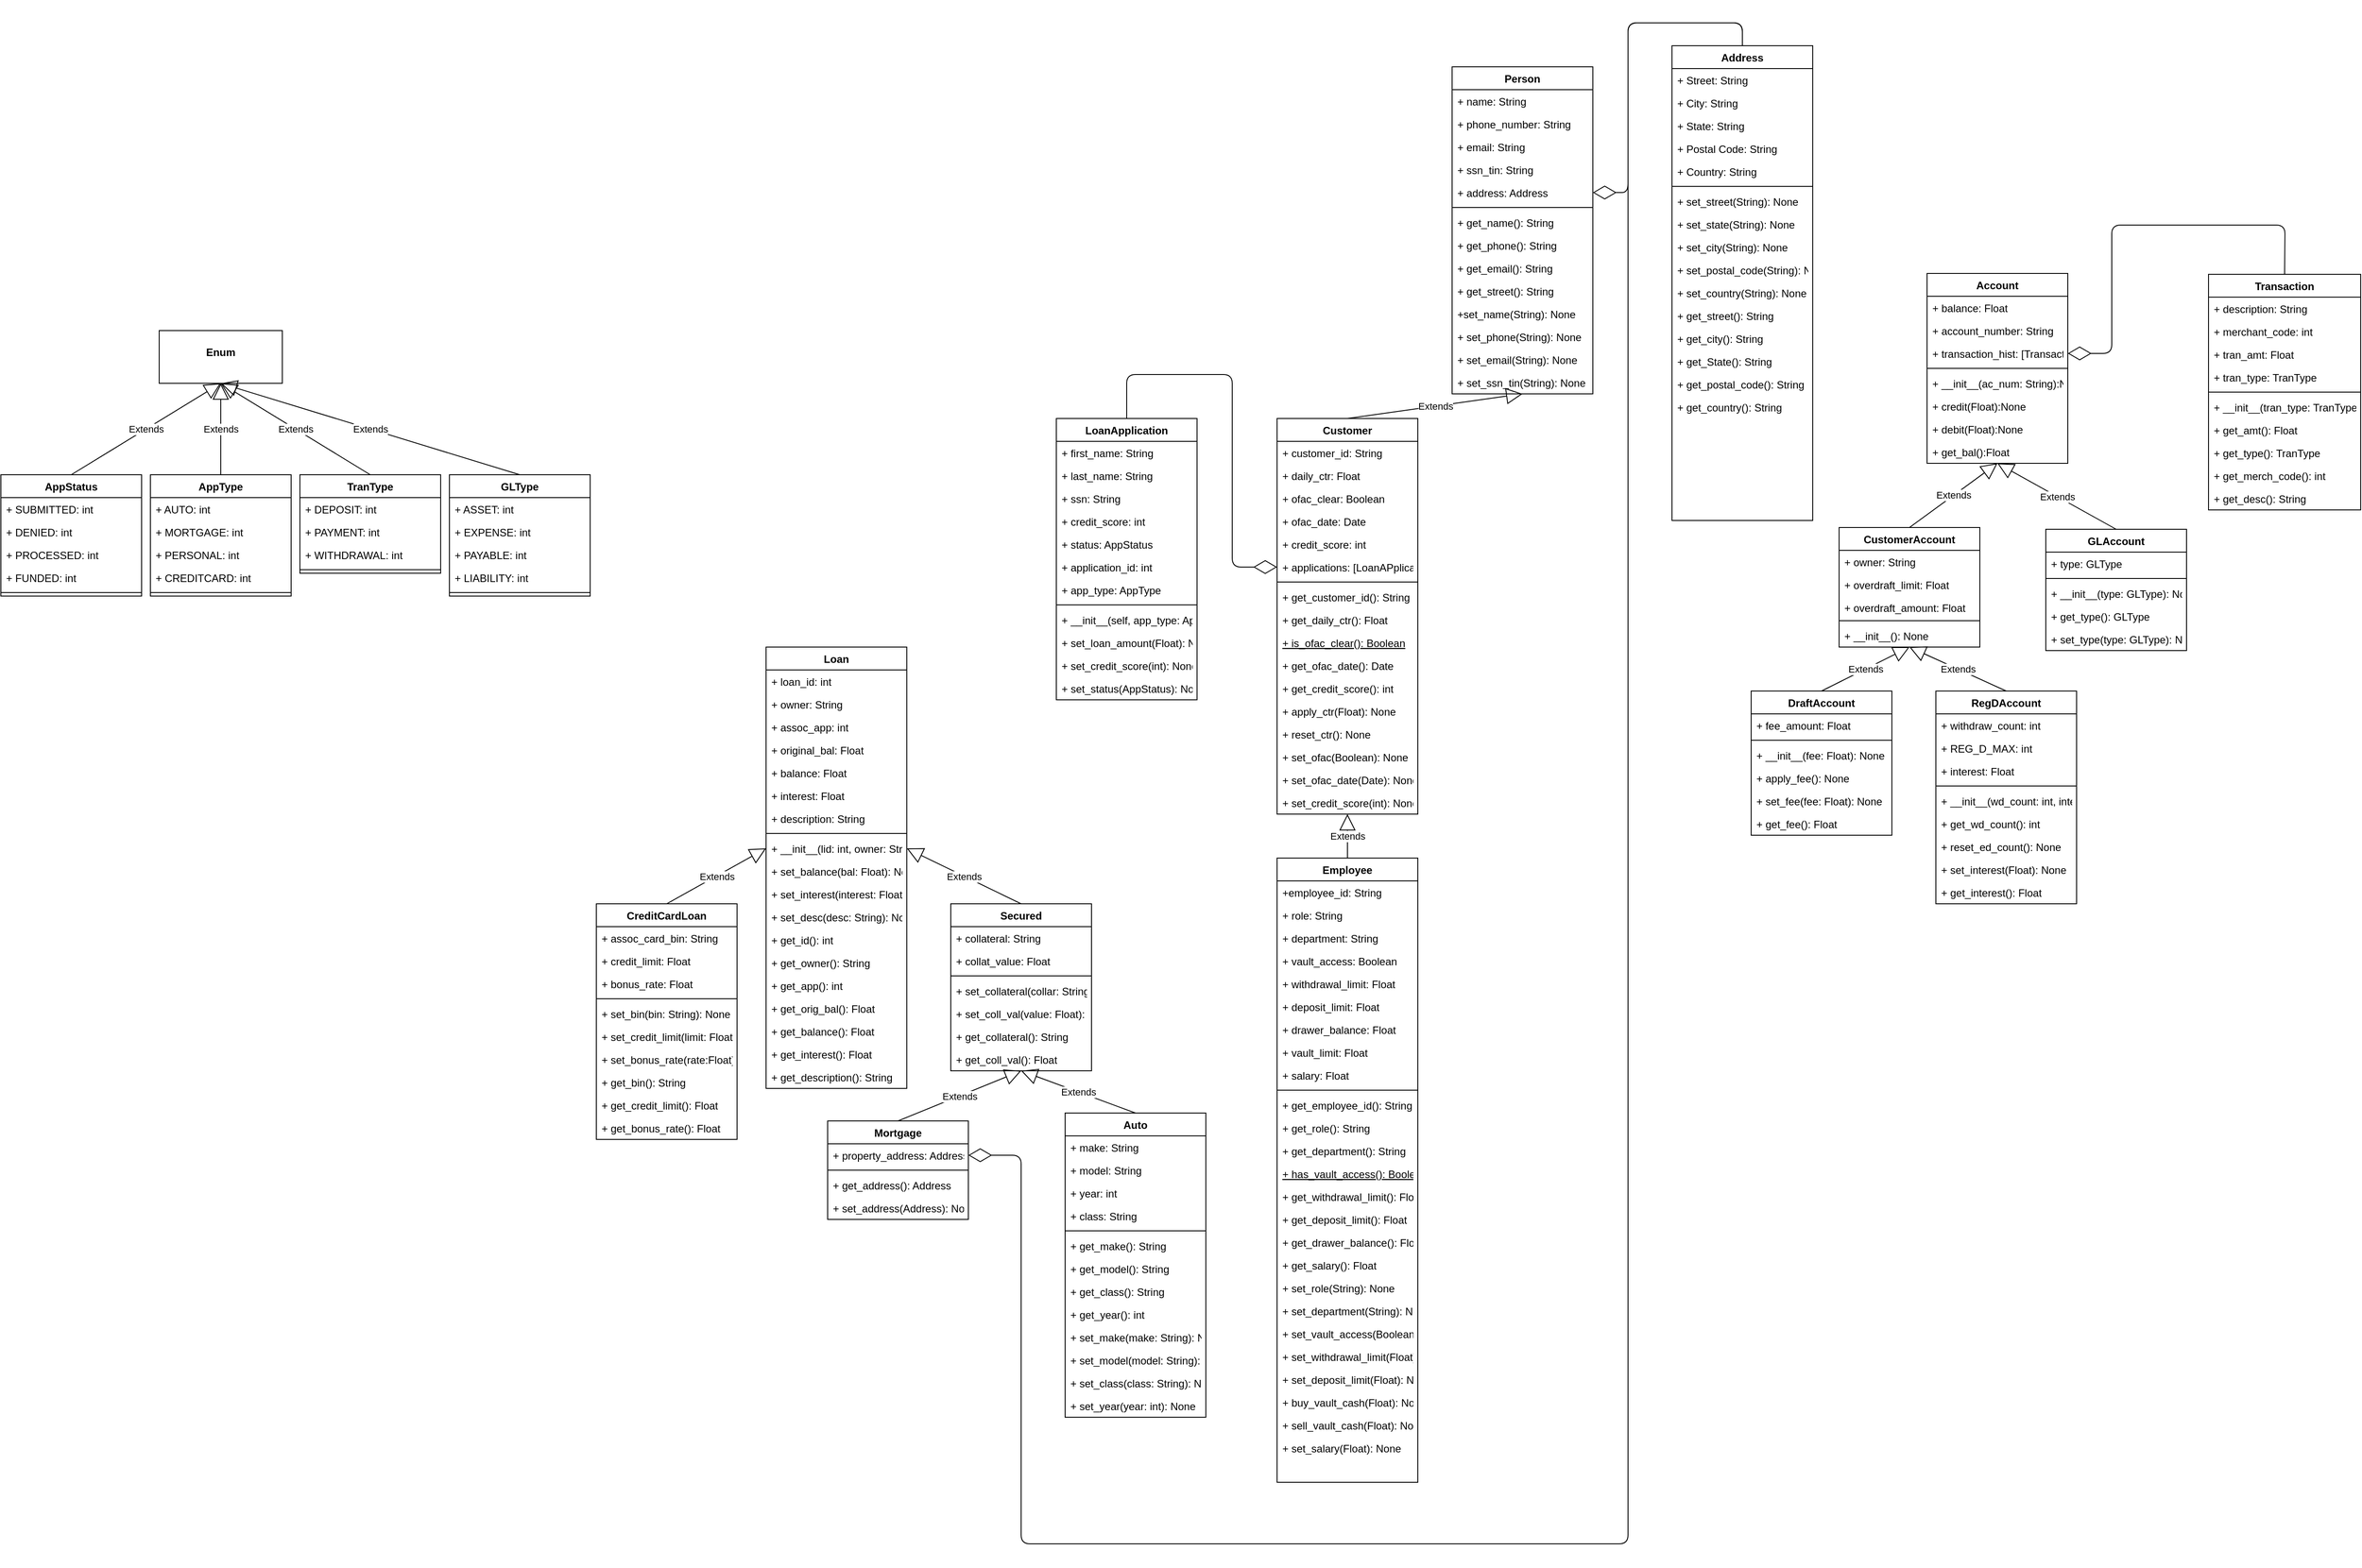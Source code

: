 <mxfile version="14.7.0" type="github">
  <diagram id="C5RBs43oDa-KdzZeNtuy" name="Page-1">
    <mxGraphModel dx="4080" dy="3696" grid="1" gridSize="10" guides="1" tooltips="1" connect="1" arrows="1" fold="1" page="1" pageScale="1" pageWidth="827" pageHeight="1169" math="0" shadow="0">
      <root>
        <mxCell id="WIyWlLk6GJQsqaUBKTNV-0" />
        <mxCell id="WIyWlLk6GJQsqaUBKTNV-1" parent="WIyWlLk6GJQsqaUBKTNV-0" />
        <mxCell id="zkfFHV4jXpPFQw0GAbJ--0" value="Person" style="swimlane;fontStyle=1;align=center;verticalAlign=top;childLayout=stackLayout;horizontal=1;startSize=26;horizontalStack=0;resizeParent=1;resizeLast=0;collapsible=1;marginBottom=0;rounded=0;shadow=0;strokeWidth=1;" parent="WIyWlLk6GJQsqaUBKTNV-1" vertex="1">
          <mxGeometry x="500" y="-1110" width="160" height="372" as="geometry">
            <mxRectangle x="500" y="-944" width="160" height="26" as="alternateBounds" />
          </mxGeometry>
        </mxCell>
        <mxCell id="zkfFHV4jXpPFQw0GAbJ--1" value="+ name: String" style="text;align=left;verticalAlign=top;spacingLeft=4;spacingRight=4;overflow=hidden;rotatable=0;points=[[0,0.5],[1,0.5]];portConstraint=eastwest;" parent="zkfFHV4jXpPFQw0GAbJ--0" vertex="1">
          <mxGeometry y="26" width="160" height="26" as="geometry" />
        </mxCell>
        <mxCell id="zkfFHV4jXpPFQw0GAbJ--2" value="+ phone_number: String" style="text;align=left;verticalAlign=top;spacingLeft=4;spacingRight=4;overflow=hidden;rotatable=0;points=[[0,0.5],[1,0.5]];portConstraint=eastwest;rounded=0;shadow=0;html=0;" parent="zkfFHV4jXpPFQw0GAbJ--0" vertex="1">
          <mxGeometry y="52" width="160" height="26" as="geometry" />
        </mxCell>
        <mxCell id="zkfFHV4jXpPFQw0GAbJ--3" value="+ email: String" style="text;align=left;verticalAlign=top;spacingLeft=4;spacingRight=4;overflow=hidden;rotatable=0;points=[[0,0.5],[1,0.5]];portConstraint=eastwest;rounded=0;shadow=0;html=0;" parent="zkfFHV4jXpPFQw0GAbJ--0" vertex="1">
          <mxGeometry y="78" width="160" height="26" as="geometry" />
        </mxCell>
        <mxCell id="940IwEZ-EQN5l1AXtLsB-31" value="+ ssn_tin: String" style="text;align=left;verticalAlign=top;spacingLeft=4;spacingRight=4;overflow=hidden;rotatable=0;points=[[0,0.5],[1,0.5]];portConstraint=eastwest;rounded=0;shadow=0;html=0;" parent="zkfFHV4jXpPFQw0GAbJ--0" vertex="1">
          <mxGeometry y="104" width="160" height="26" as="geometry" />
        </mxCell>
        <mxCell id="B5KQ71VlIqrGXKZXng68-114" value="+ address: Address" style="text;align=left;verticalAlign=top;spacingLeft=4;spacingRight=4;overflow=hidden;rotatable=0;points=[[0,0.5],[1,0.5]];portConstraint=eastwest;rounded=0;shadow=0;html=0;" parent="zkfFHV4jXpPFQw0GAbJ--0" vertex="1">
          <mxGeometry y="130" width="160" height="26" as="geometry" />
        </mxCell>
        <mxCell id="zkfFHV4jXpPFQw0GAbJ--4" value="" style="line;html=1;strokeWidth=1;align=left;verticalAlign=middle;spacingTop=-1;spacingLeft=3;spacingRight=3;rotatable=0;labelPosition=right;points=[];portConstraint=eastwest;" parent="zkfFHV4jXpPFQw0GAbJ--0" vertex="1">
          <mxGeometry y="156" width="160" height="8" as="geometry" />
        </mxCell>
        <mxCell id="zkfFHV4jXpPFQw0GAbJ--5" value="+ get_name(): String" style="text;align=left;verticalAlign=top;spacingLeft=4;spacingRight=4;overflow=hidden;rotatable=0;points=[[0,0.5],[1,0.5]];portConstraint=eastwest;" parent="zkfFHV4jXpPFQw0GAbJ--0" vertex="1">
          <mxGeometry y="164" width="160" height="26" as="geometry" />
        </mxCell>
        <mxCell id="940IwEZ-EQN5l1AXtLsB-26" value="+ get_phone(): String" style="text;align=left;verticalAlign=top;spacingLeft=4;spacingRight=4;overflow=hidden;rotatable=0;points=[[0,0.5],[1,0.5]];portConstraint=eastwest;" parent="zkfFHV4jXpPFQw0GAbJ--0" vertex="1">
          <mxGeometry y="190" width="160" height="26" as="geometry" />
        </mxCell>
        <mxCell id="940IwEZ-EQN5l1AXtLsB-27" value="+ get_email(): String" style="text;align=left;verticalAlign=top;spacingLeft=4;spacingRight=4;overflow=hidden;rotatable=0;points=[[0,0.5],[1,0.5]];portConstraint=eastwest;" parent="zkfFHV4jXpPFQw0GAbJ--0" vertex="1">
          <mxGeometry y="216" width="160" height="26" as="geometry" />
        </mxCell>
        <mxCell id="940IwEZ-EQN5l1AXtLsB-32" value="+ get_street(): String" style="text;align=left;verticalAlign=top;spacingLeft=4;spacingRight=4;overflow=hidden;rotatable=0;points=[[0,0.5],[1,0.5]];portConstraint=eastwest;" parent="zkfFHV4jXpPFQw0GAbJ--0" vertex="1">
          <mxGeometry y="242" width="160" height="26" as="geometry" />
        </mxCell>
        <mxCell id="940IwEZ-EQN5l1AXtLsB-33" value="+set_name(String): None" style="text;align=left;verticalAlign=top;spacingLeft=4;spacingRight=4;overflow=hidden;rotatable=0;points=[[0,0.5],[1,0.5]];portConstraint=eastwest;" parent="zkfFHV4jXpPFQw0GAbJ--0" vertex="1">
          <mxGeometry y="268" width="160" height="26" as="geometry" />
        </mxCell>
        <mxCell id="940IwEZ-EQN5l1AXtLsB-34" value="+ set_phone(String): None" style="text;align=left;verticalAlign=top;spacingLeft=4;spacingRight=4;overflow=hidden;rotatable=0;points=[[0,0.5],[1,0.5]];portConstraint=eastwest;" parent="zkfFHV4jXpPFQw0GAbJ--0" vertex="1">
          <mxGeometry y="294" width="160" height="26" as="geometry" />
        </mxCell>
        <mxCell id="940IwEZ-EQN5l1AXtLsB-35" value="+ set_email(String): None" style="text;align=left;verticalAlign=top;spacingLeft=4;spacingRight=4;overflow=hidden;rotatable=0;points=[[0,0.5],[1,0.5]];portConstraint=eastwest;" parent="zkfFHV4jXpPFQw0GAbJ--0" vertex="1">
          <mxGeometry y="320" width="160" height="26" as="geometry" />
        </mxCell>
        <mxCell id="940IwEZ-EQN5l1AXtLsB-36" value="+ set_ssn_tin(String): None" style="text;align=left;verticalAlign=top;spacingLeft=4;spacingRight=4;overflow=hidden;rotatable=0;points=[[0,0.5],[1,0.5]];portConstraint=eastwest;" parent="zkfFHV4jXpPFQw0GAbJ--0" vertex="1">
          <mxGeometry y="346" width="160" height="26" as="geometry" />
        </mxCell>
        <mxCell id="zkfFHV4jXpPFQw0GAbJ--6" value="Customer" style="swimlane;fontStyle=1;align=center;verticalAlign=top;childLayout=stackLayout;horizontal=1;startSize=26;horizontalStack=0;resizeParent=1;resizeLast=0;collapsible=1;marginBottom=0;rounded=0;shadow=0;strokeWidth=1;" parent="WIyWlLk6GJQsqaUBKTNV-1" vertex="1">
          <mxGeometry x="301" y="-710" width="160" height="450" as="geometry">
            <mxRectangle x="301" y="-710" width="160" height="26" as="alternateBounds" />
          </mxGeometry>
        </mxCell>
        <mxCell id="zkfFHV4jXpPFQw0GAbJ--7" value="+ customer_id: String" style="text;align=left;verticalAlign=top;spacingLeft=4;spacingRight=4;overflow=hidden;rotatable=0;points=[[0,0.5],[1,0.5]];portConstraint=eastwest;" parent="zkfFHV4jXpPFQw0GAbJ--6" vertex="1">
          <mxGeometry y="26" width="160" height="26" as="geometry" />
        </mxCell>
        <mxCell id="940IwEZ-EQN5l1AXtLsB-39" value="+ daily_ctr: Float" style="text;align=left;verticalAlign=top;spacingLeft=4;spacingRight=4;overflow=hidden;rotatable=0;points=[[0,0.5],[1,0.5]];portConstraint=eastwest;" parent="zkfFHV4jXpPFQw0GAbJ--6" vertex="1">
          <mxGeometry y="52" width="160" height="26" as="geometry" />
        </mxCell>
        <mxCell id="940IwEZ-EQN5l1AXtLsB-40" value="+ ofac_clear: Boolean" style="text;align=left;verticalAlign=top;spacingLeft=4;spacingRight=4;overflow=hidden;rotatable=0;points=[[0,0.5],[1,0.5]];portConstraint=eastwest;" parent="zkfFHV4jXpPFQw0GAbJ--6" vertex="1">
          <mxGeometry y="78" width="160" height="26" as="geometry" />
        </mxCell>
        <mxCell id="940IwEZ-EQN5l1AXtLsB-41" value="+ ofac_date: Date" style="text;align=left;verticalAlign=top;spacingLeft=4;spacingRight=4;overflow=hidden;rotatable=0;points=[[0,0.5],[1,0.5]];portConstraint=eastwest;" parent="zkfFHV4jXpPFQw0GAbJ--6" vertex="1">
          <mxGeometry y="104" width="160" height="26" as="geometry" />
        </mxCell>
        <mxCell id="940IwEZ-EQN5l1AXtLsB-38" value="+ credit_score: int" style="text;align=left;verticalAlign=top;spacingLeft=4;spacingRight=4;overflow=hidden;rotatable=0;points=[[0,0.5],[1,0.5]];portConstraint=eastwest;" parent="zkfFHV4jXpPFQw0GAbJ--6" vertex="1">
          <mxGeometry y="130" width="160" height="26" as="geometry" />
        </mxCell>
        <mxCell id="B5KQ71VlIqrGXKZXng68-112" value="+ applications: [LoanAPplication]" style="text;align=left;verticalAlign=top;spacingLeft=4;spacingRight=4;overflow=hidden;rotatable=0;points=[[0,0.5],[1,0.5]];portConstraint=eastwest;" parent="zkfFHV4jXpPFQw0GAbJ--6" vertex="1">
          <mxGeometry y="156" width="160" height="26" as="geometry" />
        </mxCell>
        <mxCell id="zkfFHV4jXpPFQw0GAbJ--9" value="" style="line;html=1;strokeWidth=1;align=left;verticalAlign=middle;spacingTop=-1;spacingLeft=3;spacingRight=3;rotatable=0;labelPosition=right;points=[];portConstraint=eastwest;" parent="zkfFHV4jXpPFQw0GAbJ--6" vertex="1">
          <mxGeometry y="182" width="160" height="8" as="geometry" />
        </mxCell>
        <mxCell id="940IwEZ-EQN5l1AXtLsB-44" value="+ get_customer_id(): String" style="text;align=left;verticalAlign=top;spacingLeft=4;spacingRight=4;overflow=hidden;rotatable=0;points=[[0,0.5],[1,0.5]];portConstraint=eastwest;" parent="zkfFHV4jXpPFQw0GAbJ--6" vertex="1">
          <mxGeometry y="190" width="160" height="26" as="geometry" />
        </mxCell>
        <mxCell id="940IwEZ-EQN5l1AXtLsB-48" value="+ get_daily_ctr(): Float" style="text;align=left;verticalAlign=top;spacingLeft=4;spacingRight=4;overflow=hidden;rotatable=0;points=[[0,0.5],[1,0.5]];portConstraint=eastwest;" parent="zkfFHV4jXpPFQw0GAbJ--6" vertex="1">
          <mxGeometry y="216" width="160" height="26" as="geometry" />
        </mxCell>
        <mxCell id="940IwEZ-EQN5l1AXtLsB-49" value="+ is_ofac_clear(): Boolean" style="text;align=left;verticalAlign=top;spacingLeft=4;spacingRight=4;overflow=hidden;rotatable=0;points=[[0,0.5],[1,0.5]];portConstraint=eastwest;fontStyle=4" parent="zkfFHV4jXpPFQw0GAbJ--6" vertex="1">
          <mxGeometry y="242" width="160" height="26" as="geometry" />
        </mxCell>
        <mxCell id="940IwEZ-EQN5l1AXtLsB-50" value="+ get_ofac_date(): Date" style="text;align=left;verticalAlign=top;spacingLeft=4;spacingRight=4;overflow=hidden;rotatable=0;points=[[0,0.5],[1,0.5]];portConstraint=eastwest;" parent="zkfFHV4jXpPFQw0GAbJ--6" vertex="1">
          <mxGeometry y="268" width="160" height="26" as="geometry" />
        </mxCell>
        <mxCell id="940IwEZ-EQN5l1AXtLsB-52" value="+ get_credit_score(): int" style="text;align=left;verticalAlign=top;spacingLeft=4;spacingRight=4;overflow=hidden;rotatable=0;points=[[0,0.5],[1,0.5]];portConstraint=eastwest;" parent="zkfFHV4jXpPFQw0GAbJ--6" vertex="1">
          <mxGeometry y="294" width="160" height="26" as="geometry" />
        </mxCell>
        <mxCell id="940IwEZ-EQN5l1AXtLsB-54" value="+ apply_ctr(Float): None" style="text;align=left;verticalAlign=top;spacingLeft=4;spacingRight=4;overflow=hidden;rotatable=0;points=[[0,0.5],[1,0.5]];portConstraint=eastwest;" parent="zkfFHV4jXpPFQw0GAbJ--6" vertex="1">
          <mxGeometry y="320" width="160" height="26" as="geometry" />
        </mxCell>
        <mxCell id="940IwEZ-EQN5l1AXtLsB-55" value="+ reset_ctr(): None" style="text;align=left;verticalAlign=top;spacingLeft=4;spacingRight=4;overflow=hidden;rotatable=0;points=[[0,0.5],[1,0.5]];portConstraint=eastwest;" parent="zkfFHV4jXpPFQw0GAbJ--6" vertex="1">
          <mxGeometry y="346" width="160" height="26" as="geometry" />
        </mxCell>
        <mxCell id="940IwEZ-EQN5l1AXtLsB-56" value="+ set_ofac(Boolean): None" style="text;align=left;verticalAlign=top;spacingLeft=4;spacingRight=4;overflow=hidden;rotatable=0;points=[[0,0.5],[1,0.5]];portConstraint=eastwest;" parent="zkfFHV4jXpPFQw0GAbJ--6" vertex="1">
          <mxGeometry y="372" width="160" height="26" as="geometry" />
        </mxCell>
        <mxCell id="940IwEZ-EQN5l1AXtLsB-57" value="+ set_ofac_date(Date): None" style="text;align=left;verticalAlign=top;spacingLeft=4;spacingRight=4;overflow=hidden;rotatable=0;points=[[0,0.5],[1,0.5]];portConstraint=eastwest;" parent="zkfFHV4jXpPFQw0GAbJ--6" vertex="1">
          <mxGeometry y="398" width="160" height="26" as="geometry" />
        </mxCell>
        <mxCell id="940IwEZ-EQN5l1AXtLsB-59" value="+ set_credit_score(int): None" style="text;align=left;verticalAlign=top;spacingLeft=4;spacingRight=4;overflow=hidden;rotatable=0;points=[[0,0.5],[1,0.5]];portConstraint=eastwest;" parent="zkfFHV4jXpPFQw0GAbJ--6" vertex="1">
          <mxGeometry y="424" width="160" height="26" as="geometry" />
        </mxCell>
        <mxCell id="zkfFHV4jXpPFQw0GAbJ--17" value="Address" style="swimlane;fontStyle=1;align=center;verticalAlign=top;childLayout=stackLayout;horizontal=1;startSize=26;horizontalStack=0;resizeParent=1;resizeLast=0;collapsible=1;marginBottom=0;rounded=0;shadow=0;strokeWidth=1;" parent="WIyWlLk6GJQsqaUBKTNV-1" vertex="1">
          <mxGeometry x="750" y="-1134" width="160" height="540" as="geometry">
            <mxRectangle x="690" y="-1030" width="160" height="26" as="alternateBounds" />
          </mxGeometry>
        </mxCell>
        <mxCell id="zkfFHV4jXpPFQw0GAbJ--18" value="+ Street: String" style="text;align=left;verticalAlign=top;spacingLeft=4;spacingRight=4;overflow=hidden;rotatable=0;points=[[0,0.5],[1,0.5]];portConstraint=eastwest;" parent="zkfFHV4jXpPFQw0GAbJ--17" vertex="1">
          <mxGeometry y="26" width="160" height="26" as="geometry" />
        </mxCell>
        <mxCell id="zkfFHV4jXpPFQw0GAbJ--19" value="+ City: String" style="text;align=left;verticalAlign=top;spacingLeft=4;spacingRight=4;overflow=hidden;rotatable=0;points=[[0,0.5],[1,0.5]];portConstraint=eastwest;rounded=0;shadow=0;html=0;" parent="zkfFHV4jXpPFQw0GAbJ--17" vertex="1">
          <mxGeometry y="52" width="160" height="26" as="geometry" />
        </mxCell>
        <mxCell id="zkfFHV4jXpPFQw0GAbJ--20" value="+ State: String" style="text;align=left;verticalAlign=top;spacingLeft=4;spacingRight=4;overflow=hidden;rotatable=0;points=[[0,0.5],[1,0.5]];portConstraint=eastwest;rounded=0;shadow=0;html=0;" parent="zkfFHV4jXpPFQw0GAbJ--17" vertex="1">
          <mxGeometry y="78" width="160" height="26" as="geometry" />
        </mxCell>
        <mxCell id="zkfFHV4jXpPFQw0GAbJ--21" value="+ Postal Code: String" style="text;align=left;verticalAlign=top;spacingLeft=4;spacingRight=4;overflow=hidden;rotatable=0;points=[[0,0.5],[1,0.5]];portConstraint=eastwest;rounded=0;shadow=0;html=0;" parent="zkfFHV4jXpPFQw0GAbJ--17" vertex="1">
          <mxGeometry y="104" width="160" height="26" as="geometry" />
        </mxCell>
        <mxCell id="zkfFHV4jXpPFQw0GAbJ--22" value="+ Country: String" style="text;align=left;verticalAlign=top;spacingLeft=4;spacingRight=4;overflow=hidden;rotatable=0;points=[[0,0.5],[1,0.5]];portConstraint=eastwest;rounded=0;shadow=0;html=0;" parent="zkfFHV4jXpPFQw0GAbJ--17" vertex="1">
          <mxGeometry y="130" width="160" height="26" as="geometry" />
        </mxCell>
        <mxCell id="zkfFHV4jXpPFQw0GAbJ--23" value="" style="line;html=1;strokeWidth=1;align=left;verticalAlign=middle;spacingTop=-1;spacingLeft=3;spacingRight=3;rotatable=0;labelPosition=right;points=[];portConstraint=eastwest;" parent="zkfFHV4jXpPFQw0GAbJ--17" vertex="1">
          <mxGeometry y="156" width="160" height="8" as="geometry" />
        </mxCell>
        <mxCell id="940IwEZ-EQN5l1AXtLsB-60" value="+ set_street(String): None" style="text;align=left;verticalAlign=top;spacingLeft=4;spacingRight=4;overflow=hidden;rotatable=0;points=[[0,0.5],[1,0.5]];portConstraint=eastwest;" parent="zkfFHV4jXpPFQw0GAbJ--17" vertex="1">
          <mxGeometry y="164" width="160" height="26" as="geometry" />
        </mxCell>
        <mxCell id="940IwEZ-EQN5l1AXtLsB-62" value="+ set_state(String): None" style="text;align=left;verticalAlign=top;spacingLeft=4;spacingRight=4;overflow=hidden;rotatable=0;points=[[0,0.5],[1,0.5]];portConstraint=eastwest;" parent="zkfFHV4jXpPFQw0GAbJ--17" vertex="1">
          <mxGeometry y="190" width="160" height="26" as="geometry" />
        </mxCell>
        <mxCell id="940IwEZ-EQN5l1AXtLsB-61" value="+ set_city(String): None" style="text;align=left;verticalAlign=top;spacingLeft=4;spacingRight=4;overflow=hidden;rotatable=0;points=[[0,0.5],[1,0.5]];portConstraint=eastwest;" parent="zkfFHV4jXpPFQw0GAbJ--17" vertex="1">
          <mxGeometry y="216" width="160" height="26" as="geometry" />
        </mxCell>
        <mxCell id="940IwEZ-EQN5l1AXtLsB-63" value="+ set_postal_code(String): None" style="text;align=left;verticalAlign=top;spacingLeft=4;spacingRight=4;overflow=hidden;rotatable=0;points=[[0,0.5],[1,0.5]];portConstraint=eastwest;" parent="zkfFHV4jXpPFQw0GAbJ--17" vertex="1">
          <mxGeometry y="242" width="160" height="26" as="geometry" />
        </mxCell>
        <mxCell id="940IwEZ-EQN5l1AXtLsB-64" value="+ set_country(String): None" style="text;align=left;verticalAlign=top;spacingLeft=4;spacingRight=4;overflow=hidden;rotatable=0;points=[[0,0.5],[1,0.5]];portConstraint=eastwest;" parent="zkfFHV4jXpPFQw0GAbJ--17" vertex="1">
          <mxGeometry y="268" width="160" height="26" as="geometry" />
        </mxCell>
        <mxCell id="940IwEZ-EQN5l1AXtLsB-65" value="+ get_street(): String" style="text;align=left;verticalAlign=top;spacingLeft=4;spacingRight=4;overflow=hidden;rotatable=0;points=[[0,0.5],[1,0.5]];portConstraint=eastwest;" parent="zkfFHV4jXpPFQw0GAbJ--17" vertex="1">
          <mxGeometry y="294" width="160" height="26" as="geometry" />
        </mxCell>
        <mxCell id="940IwEZ-EQN5l1AXtLsB-66" value="+ get_city(): String" style="text;align=left;verticalAlign=top;spacingLeft=4;spacingRight=4;overflow=hidden;rotatable=0;points=[[0,0.5],[1,0.5]];portConstraint=eastwest;" parent="zkfFHV4jXpPFQw0GAbJ--17" vertex="1">
          <mxGeometry y="320" width="160" height="26" as="geometry" />
        </mxCell>
        <mxCell id="940IwEZ-EQN5l1AXtLsB-67" value="+ get_State(): String" style="text;align=left;verticalAlign=top;spacingLeft=4;spacingRight=4;overflow=hidden;rotatable=0;points=[[0,0.5],[1,0.5]];portConstraint=eastwest;" parent="zkfFHV4jXpPFQw0GAbJ--17" vertex="1">
          <mxGeometry y="346" width="160" height="26" as="geometry" />
        </mxCell>
        <mxCell id="940IwEZ-EQN5l1AXtLsB-68" value="+ get_postal_code(): String" style="text;align=left;verticalAlign=top;spacingLeft=4;spacingRight=4;overflow=hidden;rotatable=0;points=[[0,0.5],[1,0.5]];portConstraint=eastwest;" parent="zkfFHV4jXpPFQw0GAbJ--17" vertex="1">
          <mxGeometry y="372" width="160" height="26" as="geometry" />
        </mxCell>
        <mxCell id="940IwEZ-EQN5l1AXtLsB-69" value="+ get_country(): String" style="text;align=left;verticalAlign=top;spacingLeft=4;spacingRight=4;overflow=hidden;rotatable=0;points=[[0,0.5],[1,0.5]];portConstraint=eastwest;" parent="zkfFHV4jXpPFQw0GAbJ--17" vertex="1">
          <mxGeometry y="398" width="160" height="26" as="geometry" />
        </mxCell>
        <mxCell id="940IwEZ-EQN5l1AXtLsB-84" value="LoanApplication" style="swimlane;fontStyle=1;align=center;verticalAlign=top;childLayout=stackLayout;horizontal=1;startSize=26;horizontalStack=0;resizeParent=1;resizeParentMax=0;resizeLast=0;collapsible=1;marginBottom=0;" parent="WIyWlLk6GJQsqaUBKTNV-1" vertex="1">
          <mxGeometry x="50" y="-710" width="160" height="320" as="geometry">
            <mxRectangle x="-80" y="-780" width="130" height="26" as="alternateBounds" />
          </mxGeometry>
        </mxCell>
        <mxCell id="B5KQ71VlIqrGXKZXng68-58" value="+ first_name: String" style="text;strokeColor=none;fillColor=none;align=left;verticalAlign=top;spacingLeft=4;spacingRight=4;overflow=hidden;rotatable=0;points=[[0,0.5],[1,0.5]];portConstraint=eastwest;" parent="940IwEZ-EQN5l1AXtLsB-84" vertex="1">
          <mxGeometry y="26" width="160" height="26" as="geometry" />
        </mxCell>
        <mxCell id="B5KQ71VlIqrGXKZXng68-59" value="+ last_name: String" style="text;strokeColor=none;fillColor=none;align=left;verticalAlign=top;spacingLeft=4;spacingRight=4;overflow=hidden;rotatable=0;points=[[0,0.5],[1,0.5]];portConstraint=eastwest;" parent="940IwEZ-EQN5l1AXtLsB-84" vertex="1">
          <mxGeometry y="52" width="160" height="26" as="geometry" />
        </mxCell>
        <mxCell id="B5KQ71VlIqrGXKZXng68-60" value="+ ssn: String" style="text;strokeColor=none;fillColor=none;align=left;verticalAlign=top;spacingLeft=4;spacingRight=4;overflow=hidden;rotatable=0;points=[[0,0.5],[1,0.5]];portConstraint=eastwest;" parent="940IwEZ-EQN5l1AXtLsB-84" vertex="1">
          <mxGeometry y="78" width="160" height="26" as="geometry" />
        </mxCell>
        <mxCell id="B5KQ71VlIqrGXKZXng68-64" value="+ credit_score: int" style="text;strokeColor=none;fillColor=none;align=left;verticalAlign=top;spacingLeft=4;spacingRight=4;overflow=hidden;rotatable=0;points=[[0,0.5],[1,0.5]];portConstraint=eastwest;" parent="940IwEZ-EQN5l1AXtLsB-84" vertex="1">
          <mxGeometry y="104" width="160" height="26" as="geometry" />
        </mxCell>
        <mxCell id="B5KQ71VlIqrGXKZXng68-65" value="+ status: AppStatus" style="text;strokeColor=none;fillColor=none;align=left;verticalAlign=top;spacingLeft=4;spacingRight=4;overflow=hidden;rotatable=0;points=[[0,0.5],[1,0.5]];portConstraint=eastwest;" parent="940IwEZ-EQN5l1AXtLsB-84" vertex="1">
          <mxGeometry y="130" width="160" height="26" as="geometry" />
        </mxCell>
        <mxCell id="B5KQ71VlIqrGXKZXng68-110" value="+ application_id: int" style="text;strokeColor=none;fillColor=none;align=left;verticalAlign=top;spacingLeft=4;spacingRight=4;overflow=hidden;rotatable=0;points=[[0,0.5],[1,0.5]];portConstraint=eastwest;" parent="940IwEZ-EQN5l1AXtLsB-84" vertex="1">
          <mxGeometry y="156" width="160" height="26" as="geometry" />
        </mxCell>
        <mxCell id="B5KQ71VlIqrGXKZXng68-111" value="+ app_type: AppType" style="text;strokeColor=none;fillColor=none;align=left;verticalAlign=top;spacingLeft=4;spacingRight=4;overflow=hidden;rotatable=0;points=[[0,0.5],[1,0.5]];portConstraint=eastwest;" parent="940IwEZ-EQN5l1AXtLsB-84" vertex="1">
          <mxGeometry y="182" width="160" height="26" as="geometry" />
        </mxCell>
        <mxCell id="940IwEZ-EQN5l1AXtLsB-86" value="" style="line;strokeWidth=1;fillColor=none;align=left;verticalAlign=middle;spacingTop=-1;spacingLeft=3;spacingRight=3;rotatable=0;labelPosition=right;points=[];portConstraint=eastwest;" parent="940IwEZ-EQN5l1AXtLsB-84" vertex="1">
          <mxGeometry y="208" width="160" height="8" as="geometry" />
        </mxCell>
        <mxCell id="940IwEZ-EQN5l1AXtLsB-87" value="+ __init__(self, app_type: AppType, first_name: String, last_name: String, ssn: String): None" style="text;strokeColor=none;fillColor=none;align=left;verticalAlign=top;spacingLeft=4;spacingRight=4;overflow=hidden;rotatable=0;points=[[0,0.5],[1,0.5]];portConstraint=eastwest;" parent="940IwEZ-EQN5l1AXtLsB-84" vertex="1">
          <mxGeometry y="216" width="160" height="26" as="geometry" />
        </mxCell>
        <mxCell id="B5KQ71VlIqrGXKZXng68-56" value="+ set_loan_amount(Float): None" style="text;strokeColor=none;fillColor=none;align=left;verticalAlign=top;spacingLeft=4;spacingRight=4;overflow=hidden;rotatable=0;points=[[0,0.5],[1,0.5]];portConstraint=eastwest;" parent="940IwEZ-EQN5l1AXtLsB-84" vertex="1">
          <mxGeometry y="242" width="160" height="26" as="geometry" />
        </mxCell>
        <mxCell id="B5KQ71VlIqrGXKZXng68-66" value="+ set_credit_score(int): None" style="text;strokeColor=none;fillColor=none;align=left;verticalAlign=top;spacingLeft=4;spacingRight=4;overflow=hidden;rotatable=0;points=[[0,0.5],[1,0.5]];portConstraint=eastwest;" parent="940IwEZ-EQN5l1AXtLsB-84" vertex="1">
          <mxGeometry y="268" width="160" height="26" as="geometry" />
        </mxCell>
        <mxCell id="B5KQ71VlIqrGXKZXng68-57" value="+ set_status(AppStatus): None" style="text;strokeColor=none;fillColor=none;align=left;verticalAlign=top;spacingLeft=4;spacingRight=4;overflow=hidden;rotatable=0;points=[[0,0.5],[1,0.5]];portConstraint=eastwest;" parent="940IwEZ-EQN5l1AXtLsB-84" vertex="1">
          <mxGeometry y="294" width="160" height="26" as="geometry" />
        </mxCell>
        <mxCell id="zkfFHV4jXpPFQw0GAbJ--13" value="Employee" style="swimlane;fontStyle=1;align=center;verticalAlign=top;childLayout=stackLayout;horizontal=1;startSize=26;horizontalStack=0;resizeParent=1;resizeLast=0;collapsible=1;marginBottom=0;rounded=0;shadow=0;strokeWidth=1;" parent="WIyWlLk6GJQsqaUBKTNV-1" vertex="1">
          <mxGeometry x="301" y="-210" width="160" height="710" as="geometry">
            <mxRectangle x="296" y="-240" width="170" height="26" as="alternateBounds" />
          </mxGeometry>
        </mxCell>
        <mxCell id="zkfFHV4jXpPFQw0GAbJ--14" value="+employee_id: String" style="text;align=left;verticalAlign=top;spacingLeft=4;spacingRight=4;overflow=hidden;rotatable=0;points=[[0,0.5],[1,0.5]];portConstraint=eastwest;" parent="zkfFHV4jXpPFQw0GAbJ--13" vertex="1">
          <mxGeometry y="26" width="160" height="26" as="geometry" />
        </mxCell>
        <mxCell id="940IwEZ-EQN5l1AXtLsB-1" value="+ role: String" style="text;align=left;verticalAlign=top;spacingLeft=4;spacingRight=4;overflow=hidden;rotatable=0;points=[[0,0.5],[1,0.5]];portConstraint=eastwest;" parent="zkfFHV4jXpPFQw0GAbJ--13" vertex="1">
          <mxGeometry y="52" width="160" height="26" as="geometry" />
        </mxCell>
        <mxCell id="940IwEZ-EQN5l1AXtLsB-2" value="+ department: String" style="text;align=left;verticalAlign=top;spacingLeft=4;spacingRight=4;overflow=hidden;rotatable=0;points=[[0,0.5],[1,0.5]];portConstraint=eastwest;" parent="zkfFHV4jXpPFQw0GAbJ--13" vertex="1">
          <mxGeometry y="78" width="160" height="26" as="geometry" />
        </mxCell>
        <mxCell id="940IwEZ-EQN5l1AXtLsB-4" value="+ vault_access: Boolean" style="text;align=left;verticalAlign=top;spacingLeft=4;spacingRight=4;overflow=hidden;rotatable=0;points=[[0,0.5],[1,0.5]];portConstraint=eastwest;" parent="zkfFHV4jXpPFQw0GAbJ--13" vertex="1">
          <mxGeometry y="104" width="160" height="26" as="geometry" />
        </mxCell>
        <mxCell id="940IwEZ-EQN5l1AXtLsB-5" value="+ withdrawal_limit: Float" style="text;align=left;verticalAlign=top;spacingLeft=4;spacingRight=4;overflow=hidden;rotatable=0;points=[[0,0.5],[1,0.5]];portConstraint=eastwest;" parent="zkfFHV4jXpPFQw0GAbJ--13" vertex="1">
          <mxGeometry y="130" width="160" height="26" as="geometry" />
        </mxCell>
        <mxCell id="940IwEZ-EQN5l1AXtLsB-6" value="+ deposit_limit: Float" style="text;align=left;verticalAlign=top;spacingLeft=4;spacingRight=4;overflow=hidden;rotatable=0;points=[[0,0.5],[1,0.5]];portConstraint=eastwest;" parent="zkfFHV4jXpPFQw0GAbJ--13" vertex="1">
          <mxGeometry y="156" width="160" height="26" as="geometry" />
        </mxCell>
        <mxCell id="940IwEZ-EQN5l1AXtLsB-7" value="+ drawer_balance: Float" style="text;align=left;verticalAlign=top;spacingLeft=4;spacingRight=4;overflow=hidden;rotatable=0;points=[[0,0.5],[1,0.5]];portConstraint=eastwest;" parent="zkfFHV4jXpPFQw0GAbJ--13" vertex="1">
          <mxGeometry y="182" width="160" height="26" as="geometry" />
        </mxCell>
        <mxCell id="B5KQ71VlIqrGXKZXng68-89" value="+ vault_limit: Float" style="text;align=left;verticalAlign=top;spacingLeft=4;spacingRight=4;overflow=hidden;rotatable=0;points=[[0,0.5],[1,0.5]];portConstraint=eastwest;" parent="zkfFHV4jXpPFQw0GAbJ--13" vertex="1">
          <mxGeometry y="208" width="160" height="26" as="geometry" />
        </mxCell>
        <mxCell id="940IwEZ-EQN5l1AXtLsB-8" value="+ salary: Float" style="text;align=left;verticalAlign=top;spacingLeft=4;spacingRight=4;overflow=hidden;rotatable=0;points=[[0,0.5],[1,0.5]];portConstraint=eastwest;" parent="zkfFHV4jXpPFQw0GAbJ--13" vertex="1">
          <mxGeometry y="234" width="160" height="26" as="geometry" />
        </mxCell>
        <mxCell id="940IwEZ-EQN5l1AXtLsB-9" value="" style="line;html=1;strokeWidth=1;align=left;verticalAlign=middle;spacingTop=-1;spacingLeft=3;spacingRight=3;rotatable=0;labelPosition=right;points=[];portConstraint=eastwest;" parent="zkfFHV4jXpPFQw0GAbJ--13" vertex="1">
          <mxGeometry y="260" width="160" height="8" as="geometry" />
        </mxCell>
        <mxCell id="940IwEZ-EQN5l1AXtLsB-10" value="+ get_employee_id(): String" style="text;align=left;verticalAlign=top;spacingLeft=4;spacingRight=4;overflow=hidden;rotatable=0;points=[[0,0.5],[1,0.5]];portConstraint=eastwest;" parent="zkfFHV4jXpPFQw0GAbJ--13" vertex="1">
          <mxGeometry y="268" width="160" height="26" as="geometry" />
        </mxCell>
        <mxCell id="940IwEZ-EQN5l1AXtLsB-11" value="+ get_role(): String" style="text;align=left;verticalAlign=top;spacingLeft=4;spacingRight=4;overflow=hidden;rotatable=0;points=[[0,0.5],[1,0.5]];portConstraint=eastwest;" parent="zkfFHV4jXpPFQw0GAbJ--13" vertex="1">
          <mxGeometry y="294" width="160" height="26" as="geometry" />
        </mxCell>
        <mxCell id="940IwEZ-EQN5l1AXtLsB-12" value="+ get_department(): String" style="text;align=left;verticalAlign=top;spacingLeft=4;spacingRight=4;overflow=hidden;rotatable=0;points=[[0,0.5],[1,0.5]];portConstraint=eastwest;" parent="zkfFHV4jXpPFQw0GAbJ--13" vertex="1">
          <mxGeometry y="320" width="160" height="26" as="geometry" />
        </mxCell>
        <mxCell id="940IwEZ-EQN5l1AXtLsB-13" value="+ has_vault_access(): Boolean" style="text;align=left;verticalAlign=top;spacingLeft=4;spacingRight=4;overflow=hidden;rotatable=0;points=[[0,0.5],[1,0.5]];portConstraint=eastwest;fontStyle=4" parent="zkfFHV4jXpPFQw0GAbJ--13" vertex="1">
          <mxGeometry y="346" width="160" height="26" as="geometry" />
        </mxCell>
        <mxCell id="940IwEZ-EQN5l1AXtLsB-14" value="+ get_withdrawal_limit(): Float" style="text;align=left;verticalAlign=top;spacingLeft=4;spacingRight=4;overflow=hidden;rotatable=0;points=[[0,0.5],[1,0.5]];portConstraint=eastwest;" parent="zkfFHV4jXpPFQw0GAbJ--13" vertex="1">
          <mxGeometry y="372" width="160" height="26" as="geometry" />
        </mxCell>
        <mxCell id="940IwEZ-EQN5l1AXtLsB-15" value="+ get_deposit_limit(): Float" style="text;align=left;verticalAlign=top;spacingLeft=4;spacingRight=4;overflow=hidden;rotatable=0;points=[[0,0.5],[1,0.5]];portConstraint=eastwest;" parent="zkfFHV4jXpPFQw0GAbJ--13" vertex="1">
          <mxGeometry y="398" width="160" height="26" as="geometry" />
        </mxCell>
        <mxCell id="940IwEZ-EQN5l1AXtLsB-16" value="+ get_drawer_balance(): Float" style="text;align=left;verticalAlign=top;spacingLeft=4;spacingRight=4;overflow=hidden;rotatable=0;points=[[0,0.5],[1,0.5]];portConstraint=eastwest;" parent="zkfFHV4jXpPFQw0GAbJ--13" vertex="1">
          <mxGeometry y="424" width="160" height="26" as="geometry" />
        </mxCell>
        <mxCell id="940IwEZ-EQN5l1AXtLsB-17" value="+ get_salary(): Float" style="text;align=left;verticalAlign=top;spacingLeft=4;spacingRight=4;overflow=hidden;rotatable=0;points=[[0,0.5],[1,0.5]];portConstraint=eastwest;" parent="zkfFHV4jXpPFQw0GAbJ--13" vertex="1">
          <mxGeometry y="450" width="160" height="26" as="geometry" />
        </mxCell>
        <mxCell id="940IwEZ-EQN5l1AXtLsB-18" value="+ set_role(String): None" style="text;align=left;verticalAlign=top;spacingLeft=4;spacingRight=4;overflow=hidden;rotatable=0;points=[[0,0.5],[1,0.5]];portConstraint=eastwest;" parent="zkfFHV4jXpPFQw0GAbJ--13" vertex="1">
          <mxGeometry y="476" width="160" height="26" as="geometry" />
        </mxCell>
        <mxCell id="940IwEZ-EQN5l1AXtLsB-19" value="+ set_department(String): None" style="text;align=left;verticalAlign=top;spacingLeft=4;spacingRight=4;overflow=hidden;rotatable=0;points=[[0,0.5],[1,0.5]];portConstraint=eastwest;" parent="zkfFHV4jXpPFQw0GAbJ--13" vertex="1">
          <mxGeometry y="502" width="160" height="26" as="geometry" />
        </mxCell>
        <mxCell id="940IwEZ-EQN5l1AXtLsB-20" value="+ set_vault_access(Boolean): None" style="text;align=left;verticalAlign=top;spacingLeft=4;spacingRight=4;overflow=hidden;rotatable=0;points=[[0,0.5],[1,0.5]];portConstraint=eastwest;" parent="zkfFHV4jXpPFQw0GAbJ--13" vertex="1">
          <mxGeometry y="528" width="160" height="26" as="geometry" />
        </mxCell>
        <mxCell id="940IwEZ-EQN5l1AXtLsB-21" value="+ set_withdrawal_limit(Float): None" style="text;align=left;verticalAlign=top;spacingLeft=4;spacingRight=4;overflow=hidden;rotatable=0;points=[[0,0.5],[1,0.5]];portConstraint=eastwest;" parent="zkfFHV4jXpPFQw0GAbJ--13" vertex="1">
          <mxGeometry y="554" width="160" height="26" as="geometry" />
        </mxCell>
        <mxCell id="940IwEZ-EQN5l1AXtLsB-22" value="+ set_deposit_limit(Float): None" style="text;align=left;verticalAlign=top;spacingLeft=4;spacingRight=4;overflow=hidden;rotatable=0;points=[[0,0.5],[1,0.5]];portConstraint=eastwest;" parent="zkfFHV4jXpPFQw0GAbJ--13" vertex="1">
          <mxGeometry y="580" width="160" height="26" as="geometry" />
        </mxCell>
        <mxCell id="940IwEZ-EQN5l1AXtLsB-23" value="+ buy_vault_cash(Float): None" style="text;align=left;verticalAlign=top;spacingLeft=4;spacingRight=4;overflow=hidden;rotatable=0;points=[[0,0.5],[1,0.5]];portConstraint=eastwest;" parent="zkfFHV4jXpPFQw0GAbJ--13" vertex="1">
          <mxGeometry y="606" width="160" height="26" as="geometry" />
        </mxCell>
        <mxCell id="940IwEZ-EQN5l1AXtLsB-24" value="+ sell_vault_cash(Float): None" style="text;align=left;verticalAlign=top;spacingLeft=4;spacingRight=4;overflow=hidden;rotatable=0;points=[[0,0.5],[1,0.5]];portConstraint=eastwest;" parent="zkfFHV4jXpPFQw0GAbJ--13" vertex="1">
          <mxGeometry y="632" width="160" height="26" as="geometry" />
        </mxCell>
        <mxCell id="940IwEZ-EQN5l1AXtLsB-25" value="+ set_salary(Float): None" style="text;align=left;verticalAlign=top;spacingLeft=4;spacingRight=4;overflow=hidden;rotatable=0;points=[[0,0.5],[1,0.5]];portConstraint=eastwest;" parent="zkfFHV4jXpPFQw0GAbJ--13" vertex="1">
          <mxGeometry y="658" width="160" height="26" as="geometry" />
        </mxCell>
        <mxCell id="940IwEZ-EQN5l1AXtLsB-183" value="Extends" style="endArrow=block;endSize=16;endFill=0;html=1;exitX=0.5;exitY=0;exitDx=0;exitDy=0;entryX=0.5;entryY=1;entryDx=0;entryDy=0;" parent="WIyWlLk6GJQsqaUBKTNV-1" source="zkfFHV4jXpPFQw0GAbJ--13" target="zkfFHV4jXpPFQw0GAbJ--6" edge="1">
          <mxGeometry width="160" relative="1" as="geometry">
            <mxPoint x="310" y="-780" as="sourcePoint" />
            <mxPoint x="470" y="-780" as="targetPoint" />
            <Array as="points" />
          </mxGeometry>
        </mxCell>
        <mxCell id="940IwEZ-EQN5l1AXtLsB-184" value="Extends" style="endArrow=block;endSize=16;endFill=0;html=1;exitX=0.5;exitY=0;exitDx=0;exitDy=0;entryX=0.5;entryY=1;entryDx=0;entryDy=0;" parent="WIyWlLk6GJQsqaUBKTNV-1" source="zkfFHV4jXpPFQw0GAbJ--6" target="zkfFHV4jXpPFQw0GAbJ--0" edge="1">
          <mxGeometry width="160" relative="1" as="geometry">
            <mxPoint x="310" y="-780" as="sourcePoint" />
            <mxPoint x="580" y="-944" as="targetPoint" />
            <Array as="points" />
          </mxGeometry>
        </mxCell>
        <mxCell id="940IwEZ-EQN5l1AXtLsB-297" value="" style="endArrow=diamondThin;endFill=0;endSize=24;html=1;entryX=1;entryY=0.5;entryDx=0;entryDy=0;exitX=0.5;exitY=0;exitDx=0;exitDy=0;" parent="WIyWlLk6GJQsqaUBKTNV-1" source="zkfFHV4jXpPFQw0GAbJ--17" target="B5KQ71VlIqrGXKZXng68-114" edge="1">
          <mxGeometry width="160" relative="1" as="geometry">
            <mxPoint x="730" y="-830" as="sourcePoint" />
            <mxPoint x="1040" y="-720" as="targetPoint" />
            <Array as="points">
              <mxPoint x="830" y="-1160" />
              <mxPoint x="700" y="-1160" />
              <mxPoint x="700" y="-967" />
            </Array>
          </mxGeometry>
        </mxCell>
        <mxCell id="940IwEZ-EQN5l1AXtLsB-298" value="Transaction" style="swimlane;fontStyle=1;align=center;verticalAlign=top;childLayout=stackLayout;horizontal=1;startSize=26;horizontalStack=0;resizeParent=1;resizeParentMax=0;resizeLast=0;collapsible=1;marginBottom=0;" parent="WIyWlLk6GJQsqaUBKTNV-1" vertex="1">
          <mxGeometry x="1360" y="-874" width="173" height="268" as="geometry">
            <mxRectangle x="-464" y="-850" width="100" height="26" as="alternateBounds" />
          </mxGeometry>
        </mxCell>
        <mxCell id="B5KQ71VlIqrGXKZXng68-44" value="+ description: String" style="text;strokeColor=none;fillColor=none;align=left;verticalAlign=top;spacingLeft=4;spacingRight=4;overflow=hidden;rotatable=0;points=[[0,0.5],[1,0.5]];portConstraint=eastwest;" parent="940IwEZ-EQN5l1AXtLsB-298" vertex="1">
          <mxGeometry y="26" width="173" height="26" as="geometry" />
        </mxCell>
        <mxCell id="B5KQ71VlIqrGXKZXng68-43" value="+ merchant_code: int" style="text;strokeColor=none;fillColor=none;align=left;verticalAlign=top;spacingLeft=4;spacingRight=4;overflow=hidden;rotatable=0;points=[[0,0.5],[1,0.5]];portConstraint=eastwest;" parent="940IwEZ-EQN5l1AXtLsB-298" vertex="1">
          <mxGeometry y="52" width="173" height="26" as="geometry" />
        </mxCell>
        <mxCell id="B5KQ71VlIqrGXKZXng68-102" value="+ tran_amt: Float" style="text;strokeColor=none;fillColor=none;align=left;verticalAlign=top;spacingLeft=4;spacingRight=4;overflow=hidden;rotatable=0;points=[[0,0.5],[1,0.5]];portConstraint=eastwest;" parent="940IwEZ-EQN5l1AXtLsB-298" vertex="1">
          <mxGeometry y="78" width="173" height="26" as="geometry" />
        </mxCell>
        <mxCell id="B5KQ71VlIqrGXKZXng68-104" value="+ tran_type: TranType" style="text;strokeColor=none;fillColor=none;align=left;verticalAlign=top;spacingLeft=4;spacingRight=4;overflow=hidden;rotatable=0;points=[[0,0.5],[1,0.5]];portConstraint=eastwest;" parent="940IwEZ-EQN5l1AXtLsB-298" vertex="1">
          <mxGeometry y="104" width="173" height="26" as="geometry" />
        </mxCell>
        <mxCell id="940IwEZ-EQN5l1AXtLsB-300" value="" style="line;strokeWidth=1;fillColor=none;align=left;verticalAlign=middle;spacingTop=-1;spacingLeft=3;spacingRight=3;rotatable=0;labelPosition=right;points=[];portConstraint=eastwest;" parent="940IwEZ-EQN5l1AXtLsB-298" vertex="1">
          <mxGeometry y="130" width="173" height="8" as="geometry" />
        </mxCell>
        <mxCell id="940IwEZ-EQN5l1AXtLsB-301" value="+ __init__(tran_type: TranType, amount: Float, merch_code: int, desc: String): None" style="text;strokeColor=none;fillColor=none;align=left;verticalAlign=top;spacingLeft=4;spacingRight=4;overflow=hidden;rotatable=0;points=[[0,0.5],[1,0.5]];portConstraint=eastwest;" parent="940IwEZ-EQN5l1AXtLsB-298" vertex="1">
          <mxGeometry y="138" width="173" height="26" as="geometry" />
        </mxCell>
        <mxCell id="B5KQ71VlIqrGXKZXng68-103" value="+ get_amt(): Float" style="text;strokeColor=none;fillColor=none;align=left;verticalAlign=top;spacingLeft=4;spacingRight=4;overflow=hidden;rotatable=0;points=[[0,0.5],[1,0.5]];portConstraint=eastwest;" parent="940IwEZ-EQN5l1AXtLsB-298" vertex="1">
          <mxGeometry y="164" width="173" height="26" as="geometry" />
        </mxCell>
        <mxCell id="B5KQ71VlIqrGXKZXng68-105" value="+ get_type(): TranType" style="text;strokeColor=none;fillColor=none;align=left;verticalAlign=top;spacingLeft=4;spacingRight=4;overflow=hidden;rotatable=0;points=[[0,0.5],[1,0.5]];portConstraint=eastwest;" parent="940IwEZ-EQN5l1AXtLsB-298" vertex="1">
          <mxGeometry y="190" width="173" height="26" as="geometry" />
        </mxCell>
        <mxCell id="B5KQ71VlIqrGXKZXng68-106" value="+ get_merch_code(): int" style="text;strokeColor=none;fillColor=none;align=left;verticalAlign=top;spacingLeft=4;spacingRight=4;overflow=hidden;rotatable=0;points=[[0,0.5],[1,0.5]];portConstraint=eastwest;" parent="940IwEZ-EQN5l1AXtLsB-298" vertex="1">
          <mxGeometry y="216" width="173" height="26" as="geometry" />
        </mxCell>
        <mxCell id="B5KQ71VlIqrGXKZXng68-107" value="+ get_desc(): String" style="text;strokeColor=none;fillColor=none;align=left;verticalAlign=top;spacingLeft=4;spacingRight=4;overflow=hidden;rotatable=0;points=[[0,0.5],[1,0.5]];portConstraint=eastwest;" parent="940IwEZ-EQN5l1AXtLsB-298" vertex="1">
          <mxGeometry y="242" width="173" height="26" as="geometry" />
        </mxCell>
        <mxCell id="940IwEZ-EQN5l1AXtLsB-430" value="CustomerAccount" style="swimlane;fontStyle=1;align=center;verticalAlign=top;childLayout=stackLayout;horizontal=1;startSize=26;horizontalStack=0;resizeParent=1;resizeParentMax=0;resizeLast=0;collapsible=1;marginBottom=0;fillColor=#FFFFFF;" parent="WIyWlLk6GJQsqaUBKTNV-1" vertex="1">
          <mxGeometry x="940" y="-586" width="160" height="136" as="geometry">
            <mxRectangle x="940" y="-586" width="140" height="26" as="alternateBounds" />
          </mxGeometry>
        </mxCell>
        <mxCell id="940IwEZ-EQN5l1AXtLsB-431" value="+ owner: String" style="text;strokeColor=none;fillColor=none;align=left;verticalAlign=top;spacingLeft=4;spacingRight=4;overflow=hidden;rotatable=0;points=[[0,0.5],[1,0.5]];portConstraint=eastwest;" parent="940IwEZ-EQN5l1AXtLsB-430" vertex="1">
          <mxGeometry y="26" width="160" height="26" as="geometry" />
        </mxCell>
        <mxCell id="940IwEZ-EQN5l1AXtLsB-99" value="+ overdraft_limit: Float" style="text;strokeColor=none;fillColor=none;align=left;verticalAlign=top;spacingLeft=4;spacingRight=4;overflow=hidden;rotatable=0;points=[[0,0.5],[1,0.5]];portConstraint=eastwest;" parent="940IwEZ-EQN5l1AXtLsB-430" vertex="1">
          <mxGeometry y="52" width="160" height="26" as="geometry" />
        </mxCell>
        <mxCell id="940IwEZ-EQN5l1AXtLsB-439" value="+ overdraft_amount: Float" style="text;strokeColor=none;fillColor=none;align=left;verticalAlign=top;spacingLeft=4;spacingRight=4;overflow=hidden;rotatable=0;points=[[0,0.5],[1,0.5]];portConstraint=eastwest;" parent="940IwEZ-EQN5l1AXtLsB-430" vertex="1">
          <mxGeometry y="78" width="160" height="24" as="geometry" />
        </mxCell>
        <mxCell id="940IwEZ-EQN5l1AXtLsB-432" value="" style="line;strokeWidth=1;fillColor=none;align=left;verticalAlign=middle;spacingTop=-1;spacingLeft=3;spacingRight=3;rotatable=0;labelPosition=right;points=[];portConstraint=eastwest;" parent="940IwEZ-EQN5l1AXtLsB-430" vertex="1">
          <mxGeometry y="102" width="160" height="8" as="geometry" />
        </mxCell>
        <mxCell id="940IwEZ-EQN5l1AXtLsB-433" value="+ __init__(): None" style="text;strokeColor=none;fillColor=none;align=left;verticalAlign=top;spacingLeft=4;spacingRight=4;overflow=hidden;rotatable=0;points=[[0,0.5],[1,0.5]];portConstraint=eastwest;" parent="940IwEZ-EQN5l1AXtLsB-430" vertex="1">
          <mxGeometry y="110" width="160" height="26" as="geometry" />
        </mxCell>
        <mxCell id="940IwEZ-EQN5l1AXtLsB-72" value="Account" style="swimlane;fontStyle=1;align=center;verticalAlign=top;childLayout=stackLayout;horizontal=1;startSize=26;horizontalStack=0;resizeParent=1;resizeParentMax=0;resizeLast=0;collapsible=1;marginBottom=0;" parent="WIyWlLk6GJQsqaUBKTNV-1" vertex="1">
          <mxGeometry x="1040" y="-875" width="160" height="216" as="geometry">
            <mxRectangle x="1080" y="-870" width="80" height="26" as="alternateBounds" />
          </mxGeometry>
        </mxCell>
        <mxCell id="940IwEZ-EQN5l1AXtLsB-73" value="+ balance: Float" style="text;strokeColor=none;fillColor=none;align=left;verticalAlign=top;spacingLeft=4;spacingRight=4;overflow=hidden;rotatable=0;points=[[0,0.5],[1,0.5]];portConstraint=eastwest;" parent="940IwEZ-EQN5l1AXtLsB-72" vertex="1">
          <mxGeometry y="26" width="160" height="26" as="geometry" />
        </mxCell>
        <mxCell id="940IwEZ-EQN5l1AXtLsB-442" value="+ account_number: String" style="text;strokeColor=none;fillColor=none;align=left;verticalAlign=top;spacingLeft=4;spacingRight=4;overflow=hidden;rotatable=0;points=[[0,0.5],[1,0.5]];portConstraint=eastwest;" parent="940IwEZ-EQN5l1AXtLsB-72" vertex="1">
          <mxGeometry y="52" width="160" height="26" as="geometry" />
        </mxCell>
        <mxCell id="B5KQ71VlIqrGXKZXng68-101" value="+ transaction_hist: [Transaction]" style="text;strokeColor=none;fillColor=none;align=left;verticalAlign=top;spacingLeft=4;spacingRight=4;overflow=hidden;rotatable=0;points=[[0,0.5],[1,0.5]];portConstraint=eastwest;" parent="940IwEZ-EQN5l1AXtLsB-72" vertex="1">
          <mxGeometry y="78" width="160" height="26" as="geometry" />
        </mxCell>
        <mxCell id="940IwEZ-EQN5l1AXtLsB-74" value="" style="line;strokeWidth=1;fillColor=none;align=left;verticalAlign=middle;spacingTop=-1;spacingLeft=3;spacingRight=3;rotatable=0;labelPosition=right;points=[];portConstraint=eastwest;" parent="940IwEZ-EQN5l1AXtLsB-72" vertex="1">
          <mxGeometry y="104" width="160" height="8" as="geometry" />
        </mxCell>
        <mxCell id="940IwEZ-EQN5l1AXtLsB-75" value="+ __init__(ac_num: String):None" style="text;strokeColor=none;fillColor=none;align=left;verticalAlign=top;spacingLeft=4;spacingRight=4;overflow=hidden;rotatable=0;points=[[0,0.5],[1,0.5]];portConstraint=eastwest;" parent="940IwEZ-EQN5l1AXtLsB-72" vertex="1">
          <mxGeometry y="112" width="160" height="26" as="geometry" />
        </mxCell>
        <mxCell id="940IwEZ-EQN5l1AXtLsB-444" value="+ credit(Float):None" style="text;strokeColor=none;fillColor=none;align=left;verticalAlign=top;spacingLeft=4;spacingRight=4;overflow=hidden;rotatable=0;points=[[0,0.5],[1,0.5]];portConstraint=eastwest;" parent="940IwEZ-EQN5l1AXtLsB-72" vertex="1">
          <mxGeometry y="138" width="160" height="26" as="geometry" />
        </mxCell>
        <mxCell id="940IwEZ-EQN5l1AXtLsB-443" value="+ debit(Float):None" style="text;strokeColor=none;fillColor=none;align=left;verticalAlign=top;spacingLeft=4;spacingRight=4;overflow=hidden;rotatable=0;points=[[0,0.5],[1,0.5]];portConstraint=eastwest;" parent="940IwEZ-EQN5l1AXtLsB-72" vertex="1">
          <mxGeometry y="164" width="160" height="26" as="geometry" />
        </mxCell>
        <mxCell id="940IwEZ-EQN5l1AXtLsB-445" value="+ get_bal():Float" style="text;strokeColor=none;fillColor=none;align=left;verticalAlign=top;spacingLeft=4;spacingRight=4;overflow=hidden;rotatable=0;points=[[0,0.5],[1,0.5]];portConstraint=eastwest;" parent="940IwEZ-EQN5l1AXtLsB-72" vertex="1">
          <mxGeometry y="190" width="160" height="26" as="geometry" />
        </mxCell>
        <mxCell id="940IwEZ-EQN5l1AXtLsB-98" value="DraftAccount" style="swimlane;fontStyle=1;align=center;verticalAlign=top;childLayout=stackLayout;horizontal=1;startSize=26;horizontalStack=0;resizeParent=1;resizeParentMax=0;resizeLast=0;collapsible=1;marginBottom=0;" parent="WIyWlLk6GJQsqaUBKTNV-1" vertex="1">
          <mxGeometry x="840" y="-400" width="160" height="164" as="geometry">
            <mxRectangle x="860" y="-388" width="110" height="26" as="alternateBounds" />
          </mxGeometry>
        </mxCell>
        <mxCell id="940IwEZ-EQN5l1AXtLsB-441" value="+ fee_amount: Float" style="text;strokeColor=none;fillColor=none;align=left;verticalAlign=top;spacingLeft=4;spacingRight=4;overflow=hidden;rotatable=0;points=[[0,0.5],[1,0.5]];portConstraint=eastwest;" parent="940IwEZ-EQN5l1AXtLsB-98" vertex="1">
          <mxGeometry y="26" width="160" height="26" as="geometry" />
        </mxCell>
        <mxCell id="940IwEZ-EQN5l1AXtLsB-100" value="" style="line;strokeWidth=1;fillColor=none;align=left;verticalAlign=middle;spacingTop=-1;spacingLeft=3;spacingRight=3;rotatable=0;labelPosition=right;points=[];portConstraint=eastwest;" parent="940IwEZ-EQN5l1AXtLsB-98" vertex="1">
          <mxGeometry y="52" width="160" height="8" as="geometry" />
        </mxCell>
        <mxCell id="B5KQ71VlIqrGXKZXng68-92" value="+ __init__(fee: Float): None" style="text;strokeColor=none;fillColor=none;align=left;verticalAlign=top;spacingLeft=4;spacingRight=4;overflow=hidden;rotatable=0;points=[[0,0.5],[1,0.5]];portConstraint=eastwest;" parent="940IwEZ-EQN5l1AXtLsB-98" vertex="1">
          <mxGeometry y="60" width="160" height="26" as="geometry" />
        </mxCell>
        <mxCell id="940IwEZ-EQN5l1AXtLsB-101" value="+ apply_fee(): None" style="text;strokeColor=none;fillColor=none;align=left;verticalAlign=top;spacingLeft=4;spacingRight=4;overflow=hidden;rotatable=0;points=[[0,0.5],[1,0.5]];portConstraint=eastwest;" parent="940IwEZ-EQN5l1AXtLsB-98" vertex="1">
          <mxGeometry y="86" width="160" height="26" as="geometry" />
        </mxCell>
        <mxCell id="B5KQ71VlIqrGXKZXng68-93" value="+ set_fee(fee: Float): None" style="text;strokeColor=none;fillColor=none;align=left;verticalAlign=top;spacingLeft=4;spacingRight=4;overflow=hidden;rotatable=0;points=[[0,0.5],[1,0.5]];portConstraint=eastwest;" parent="940IwEZ-EQN5l1AXtLsB-98" vertex="1">
          <mxGeometry y="112" width="160" height="26" as="geometry" />
        </mxCell>
        <mxCell id="B5KQ71VlIqrGXKZXng68-94" value="+ get_fee(): Float" style="text;strokeColor=none;fillColor=none;align=left;verticalAlign=top;spacingLeft=4;spacingRight=4;overflow=hidden;rotatable=0;points=[[0,0.5],[1,0.5]];portConstraint=eastwest;" parent="940IwEZ-EQN5l1AXtLsB-98" vertex="1">
          <mxGeometry y="138" width="160" height="26" as="geometry" />
        </mxCell>
        <mxCell id="940IwEZ-EQN5l1AXtLsB-102" value="RegDAccount" style="swimlane;fontStyle=1;align=center;verticalAlign=top;childLayout=stackLayout;horizontal=1;startSize=26;horizontalStack=0;resizeParent=1;resizeParentMax=0;resizeLast=0;collapsible=1;marginBottom=0;" parent="WIyWlLk6GJQsqaUBKTNV-1" vertex="1">
          <mxGeometry x="1050" y="-400" width="160" height="242" as="geometry">
            <mxRectangle x="1065" y="-388" width="110" height="26" as="alternateBounds" />
          </mxGeometry>
        </mxCell>
        <mxCell id="940IwEZ-EQN5l1AXtLsB-103" value="+ withdraw_count: int" style="text;strokeColor=none;fillColor=none;align=left;verticalAlign=top;spacingLeft=4;spacingRight=4;overflow=hidden;rotatable=0;points=[[0,0.5],[1,0.5]];portConstraint=eastwest;" parent="940IwEZ-EQN5l1AXtLsB-102" vertex="1">
          <mxGeometry y="26" width="160" height="26" as="geometry" />
        </mxCell>
        <mxCell id="B5KQ71VlIqrGXKZXng68-97" value="+ REG_D_MAX: int" style="text;strokeColor=none;fillColor=none;align=left;verticalAlign=top;spacingLeft=4;spacingRight=4;overflow=hidden;rotatable=0;points=[[0,0.5],[1,0.5]];portConstraint=eastwest;" parent="940IwEZ-EQN5l1AXtLsB-102" vertex="1">
          <mxGeometry y="52" width="160" height="26" as="geometry" />
        </mxCell>
        <mxCell id="940IwEZ-EQN5l1AXtLsB-440" value="+ interest: Float" style="text;strokeColor=none;fillColor=none;align=left;verticalAlign=top;spacingLeft=4;spacingRight=4;overflow=hidden;rotatable=0;points=[[0,0.5],[1,0.5]];portConstraint=eastwest;" parent="940IwEZ-EQN5l1AXtLsB-102" vertex="1">
          <mxGeometry y="78" width="160" height="26" as="geometry" />
        </mxCell>
        <mxCell id="940IwEZ-EQN5l1AXtLsB-104" value="" style="line;strokeWidth=1;fillColor=none;align=left;verticalAlign=middle;spacingTop=-1;spacingLeft=3;spacingRight=3;rotatable=0;labelPosition=right;points=[];portConstraint=eastwest;" parent="940IwEZ-EQN5l1AXtLsB-102" vertex="1">
          <mxGeometry y="104" width="160" height="8" as="geometry" />
        </mxCell>
        <mxCell id="B5KQ71VlIqrGXKZXng68-95" value="+ __init__(wd_count: int, interest: Float): None" style="text;strokeColor=none;fillColor=none;align=left;verticalAlign=top;spacingLeft=4;spacingRight=4;overflow=hidden;rotatable=0;points=[[0,0.5],[1,0.5]];portConstraint=eastwest;" parent="940IwEZ-EQN5l1AXtLsB-102" vertex="1">
          <mxGeometry y="112" width="160" height="26" as="geometry" />
        </mxCell>
        <mxCell id="940IwEZ-EQN5l1AXtLsB-105" value="+ get_wd_count(): int" style="text;strokeColor=none;fillColor=none;align=left;verticalAlign=top;spacingLeft=4;spacingRight=4;overflow=hidden;rotatable=0;points=[[0,0.5],[1,0.5]];portConstraint=eastwest;" parent="940IwEZ-EQN5l1AXtLsB-102" vertex="1">
          <mxGeometry y="138" width="160" height="26" as="geometry" />
        </mxCell>
        <mxCell id="B5KQ71VlIqrGXKZXng68-96" value="+ reset_ed_count(): None" style="text;strokeColor=none;fillColor=none;align=left;verticalAlign=top;spacingLeft=4;spacingRight=4;overflow=hidden;rotatable=0;points=[[0,0.5],[1,0.5]];portConstraint=eastwest;" parent="940IwEZ-EQN5l1AXtLsB-102" vertex="1">
          <mxGeometry y="164" width="160" height="26" as="geometry" />
        </mxCell>
        <mxCell id="B5KQ71VlIqrGXKZXng68-100" value="+ set_interest(Float): None" style="text;strokeColor=none;fillColor=none;align=left;verticalAlign=top;spacingLeft=4;spacingRight=4;overflow=hidden;rotatable=0;points=[[0,0.5],[1,0.5]];portConstraint=eastwest;" parent="940IwEZ-EQN5l1AXtLsB-102" vertex="1">
          <mxGeometry y="190" width="160" height="26" as="geometry" />
        </mxCell>
        <mxCell id="B5KQ71VlIqrGXKZXng68-99" value="+ get_interest(): Float" style="text;strokeColor=none;fillColor=none;align=left;verticalAlign=top;spacingLeft=4;spacingRight=4;overflow=hidden;rotatable=0;points=[[0,0.5],[1,0.5]];portConstraint=eastwest;" parent="940IwEZ-EQN5l1AXtLsB-102" vertex="1">
          <mxGeometry y="216" width="160" height="26" as="geometry" />
        </mxCell>
        <mxCell id="940IwEZ-EQN5l1AXtLsB-170" value="GLAccount" style="swimlane;fontStyle=1;align=center;verticalAlign=top;childLayout=stackLayout;horizontal=1;startSize=26;horizontalStack=0;resizeParent=1;resizeParentMax=0;resizeLast=0;collapsible=1;marginBottom=0;" parent="WIyWlLk6GJQsqaUBKTNV-1" vertex="1">
          <mxGeometry x="1175" y="-584" width="160" height="138" as="geometry">
            <mxRectangle x="1181" y="-584" width="100" height="26" as="alternateBounds" />
          </mxGeometry>
        </mxCell>
        <mxCell id="940IwEZ-EQN5l1AXtLsB-171" value="+ type: GLType" style="text;strokeColor=none;fillColor=none;align=left;verticalAlign=top;spacingLeft=4;spacingRight=4;overflow=hidden;rotatable=0;points=[[0,0.5],[1,0.5]];portConstraint=eastwest;" parent="940IwEZ-EQN5l1AXtLsB-170" vertex="1">
          <mxGeometry y="26" width="160" height="26" as="geometry" />
        </mxCell>
        <mxCell id="940IwEZ-EQN5l1AXtLsB-172" value="" style="line;strokeWidth=1;fillColor=none;align=left;verticalAlign=middle;spacingTop=-1;spacingLeft=3;spacingRight=3;rotatable=0;labelPosition=right;points=[];portConstraint=eastwest;" parent="940IwEZ-EQN5l1AXtLsB-170" vertex="1">
          <mxGeometry y="52" width="160" height="8" as="geometry" />
        </mxCell>
        <mxCell id="940IwEZ-EQN5l1AXtLsB-173" value="+ __init__(type: GLType): None" style="text;strokeColor=none;fillColor=none;align=left;verticalAlign=top;spacingLeft=4;spacingRight=4;overflow=hidden;rotatable=0;points=[[0,0.5],[1,0.5]];portConstraint=eastwest;" parent="940IwEZ-EQN5l1AXtLsB-170" vertex="1">
          <mxGeometry y="60" width="160" height="26" as="geometry" />
        </mxCell>
        <mxCell id="B5KQ71VlIqrGXKZXng68-90" value="+ get_type(): GLType" style="text;strokeColor=none;fillColor=none;align=left;verticalAlign=top;spacingLeft=4;spacingRight=4;overflow=hidden;rotatable=0;points=[[0,0.5],[1,0.5]];portConstraint=eastwest;" parent="940IwEZ-EQN5l1AXtLsB-170" vertex="1">
          <mxGeometry y="86" width="160" height="26" as="geometry" />
        </mxCell>
        <mxCell id="B5KQ71VlIqrGXKZXng68-91" value="+ set_type(type: GLType): None" style="text;strokeColor=none;fillColor=none;align=left;verticalAlign=top;spacingLeft=4;spacingRight=4;overflow=hidden;rotatable=0;points=[[0,0.5],[1,0.5]];portConstraint=eastwest;" parent="940IwEZ-EQN5l1AXtLsB-170" vertex="1">
          <mxGeometry y="112" width="160" height="26" as="geometry" />
        </mxCell>
        <mxCell id="940IwEZ-EQN5l1AXtLsB-435" value="Extends" style="endArrow=block;endSize=16;endFill=0;html=1;exitX=0.5;exitY=0;exitDx=0;exitDy=0;entryX=0.5;entryY=1;entryDx=0;entryDy=0;" parent="WIyWlLk6GJQsqaUBKTNV-1" source="940IwEZ-EQN5l1AXtLsB-430" target="940IwEZ-EQN5l1AXtLsB-72" edge="1">
          <mxGeometry width="160" relative="1" as="geometry">
            <mxPoint x="796" y="-344" as="sourcePoint" />
            <mxPoint x="956" y="-344" as="targetPoint" />
          </mxGeometry>
        </mxCell>
        <mxCell id="940IwEZ-EQN5l1AXtLsB-436" value="Extends" style="endArrow=block;endSize=16;endFill=0;html=1;exitX=0.5;exitY=0;exitDx=0;exitDy=0;entryX=0.5;entryY=1;entryDx=0;entryDy=0;" parent="WIyWlLk6GJQsqaUBKTNV-1" source="940IwEZ-EQN5l1AXtLsB-102" target="940IwEZ-EQN5l1AXtLsB-430" edge="1">
          <mxGeometry width="160" relative="1" as="geometry">
            <mxPoint x="916" y="-364" as="sourcePoint" />
            <mxPoint x="1076" y="-364" as="targetPoint" />
          </mxGeometry>
        </mxCell>
        <mxCell id="940IwEZ-EQN5l1AXtLsB-437" value="Extends" style="endArrow=block;endSize=16;endFill=0;html=1;exitX=0.5;exitY=0;exitDx=0;exitDy=0;entryX=0.5;entryY=1;entryDx=0;entryDy=0;" parent="WIyWlLk6GJQsqaUBKTNV-1" source="940IwEZ-EQN5l1AXtLsB-98" target="940IwEZ-EQN5l1AXtLsB-430" edge="1">
          <mxGeometry width="160" relative="1" as="geometry">
            <mxPoint x="916" y="-364" as="sourcePoint" />
            <mxPoint x="1076" y="-364" as="targetPoint" />
          </mxGeometry>
        </mxCell>
        <mxCell id="940IwEZ-EQN5l1AXtLsB-438" value="Extends" style="endArrow=block;endSize=16;endFill=0;html=1;exitX=0.5;exitY=0;exitDx=0;exitDy=0;entryX=0.5;entryY=1;entryDx=0;entryDy=0;" parent="WIyWlLk6GJQsqaUBKTNV-1" source="940IwEZ-EQN5l1AXtLsB-170" target="940IwEZ-EQN5l1AXtLsB-72" edge="1">
          <mxGeometry width="160" relative="1" as="geometry">
            <mxPoint x="916" y="-364" as="sourcePoint" />
            <mxPoint x="1076" y="-364" as="targetPoint" />
          </mxGeometry>
        </mxCell>
        <mxCell id="B5KQ71VlIqrGXKZXng68-23" value="GLType" style="swimlane;fontStyle=1;align=center;verticalAlign=top;childLayout=stackLayout;horizontal=1;startSize=26;horizontalStack=0;resizeParent=1;resizeParentMax=0;resizeLast=0;collapsible=1;marginBottom=0;" parent="WIyWlLk6GJQsqaUBKTNV-1" vertex="1">
          <mxGeometry x="-640" y="-646" width="160" height="138" as="geometry" />
        </mxCell>
        <mxCell id="B5KQ71VlIqrGXKZXng68-24" value="+ ASSET: int" style="text;strokeColor=none;fillColor=none;align=left;verticalAlign=top;spacingLeft=4;spacingRight=4;overflow=hidden;rotatable=0;points=[[0,0.5],[1,0.5]];portConstraint=eastwest;" parent="B5KQ71VlIqrGXKZXng68-23" vertex="1">
          <mxGeometry y="26" width="160" height="26" as="geometry" />
        </mxCell>
        <mxCell id="B5KQ71VlIqrGXKZXng68-29" value="+ EXPENSE: int" style="text;strokeColor=none;fillColor=none;align=left;verticalAlign=top;spacingLeft=4;spacingRight=4;overflow=hidden;rotatable=0;points=[[0,0.5],[1,0.5]];portConstraint=eastwest;" parent="B5KQ71VlIqrGXKZXng68-23" vertex="1">
          <mxGeometry y="52" width="160" height="26" as="geometry" />
        </mxCell>
        <mxCell id="B5KQ71VlIqrGXKZXng68-31" value="+ PAYABLE: int" style="text;strokeColor=none;fillColor=none;align=left;verticalAlign=top;spacingLeft=4;spacingRight=4;overflow=hidden;rotatable=0;points=[[0,0.5],[1,0.5]];portConstraint=eastwest;" parent="B5KQ71VlIqrGXKZXng68-23" vertex="1">
          <mxGeometry y="78" width="160" height="26" as="geometry" />
        </mxCell>
        <mxCell id="B5KQ71VlIqrGXKZXng68-30" value="+ LIABILITY: int" style="text;strokeColor=none;fillColor=none;align=left;verticalAlign=top;spacingLeft=4;spacingRight=4;overflow=hidden;rotatable=0;points=[[0,0.5],[1,0.5]];portConstraint=eastwest;" parent="B5KQ71VlIqrGXKZXng68-23" vertex="1">
          <mxGeometry y="104" width="160" height="26" as="geometry" />
        </mxCell>
        <mxCell id="B5KQ71VlIqrGXKZXng68-25" value="" style="line;strokeWidth=1;fillColor=none;align=left;verticalAlign=middle;spacingTop=-1;spacingLeft=3;spacingRight=3;rotatable=0;labelPosition=right;points=[];portConstraint=eastwest;" parent="B5KQ71VlIqrGXKZXng68-23" vertex="1">
          <mxGeometry y="130" width="160" height="8" as="geometry" />
        </mxCell>
        <mxCell id="B5KQ71VlIqrGXKZXng68-27" value="&lt;p style=&quot;margin: 0px ; margin-top: 4px ; text-align: center&quot;&gt;&lt;br&gt;&lt;b&gt;Enum&lt;/b&gt;&lt;/p&gt;" style="verticalAlign=top;align=left;overflow=fill;fontSize=12;fontFamily=Helvetica;html=1;" parent="WIyWlLk6GJQsqaUBKTNV-1" vertex="1">
          <mxGeometry x="-970" y="-810" width="140" height="60" as="geometry" />
        </mxCell>
        <mxCell id="B5KQ71VlIqrGXKZXng68-28" value="Extends" style="endArrow=block;endSize=16;endFill=0;html=1;exitX=0.5;exitY=0;exitDx=0;exitDy=0;entryX=0.5;entryY=1;entryDx=0;entryDy=0;" parent="WIyWlLk6GJQsqaUBKTNV-1" source="B5KQ71VlIqrGXKZXng68-23" target="B5KQ71VlIqrGXKZXng68-27" edge="1">
          <mxGeometry width="160" relative="1" as="geometry">
            <mxPoint x="-500" y="-700" as="sourcePoint" />
            <mxPoint x="-340" y="-700" as="targetPoint" />
          </mxGeometry>
        </mxCell>
        <mxCell id="B5KQ71VlIqrGXKZXng68-32" value="TranType" style="swimlane;fontStyle=1;align=center;verticalAlign=top;childLayout=stackLayout;horizontal=1;startSize=26;horizontalStack=0;resizeParent=1;resizeParentMax=0;resizeLast=0;collapsible=1;marginBottom=0;" parent="WIyWlLk6GJQsqaUBKTNV-1" vertex="1">
          <mxGeometry x="-810" y="-646" width="160" height="112" as="geometry" />
        </mxCell>
        <mxCell id="B5KQ71VlIqrGXKZXng68-33" value="+ DEPOSIT: int" style="text;strokeColor=none;fillColor=none;align=left;verticalAlign=top;spacingLeft=4;spacingRight=4;overflow=hidden;rotatable=0;points=[[0,0.5],[1,0.5]];portConstraint=eastwest;" parent="B5KQ71VlIqrGXKZXng68-32" vertex="1">
          <mxGeometry y="26" width="160" height="26" as="geometry" />
        </mxCell>
        <mxCell id="B5KQ71VlIqrGXKZXng68-37" value="+ PAYMENT: int" style="text;strokeColor=none;fillColor=none;align=left;verticalAlign=top;spacingLeft=4;spacingRight=4;overflow=hidden;rotatable=0;points=[[0,0.5],[1,0.5]];portConstraint=eastwest;" parent="B5KQ71VlIqrGXKZXng68-32" vertex="1">
          <mxGeometry y="52" width="160" height="26" as="geometry" />
        </mxCell>
        <mxCell id="B5KQ71VlIqrGXKZXng68-36" value="+ WITHDRAWAL: int" style="text;strokeColor=none;fillColor=none;align=left;verticalAlign=top;spacingLeft=4;spacingRight=4;overflow=hidden;rotatable=0;points=[[0,0.5],[1,0.5]];portConstraint=eastwest;" parent="B5KQ71VlIqrGXKZXng68-32" vertex="1">
          <mxGeometry y="78" width="160" height="26" as="geometry" />
        </mxCell>
        <mxCell id="B5KQ71VlIqrGXKZXng68-34" value="" style="line;strokeWidth=1;fillColor=none;align=left;verticalAlign=middle;spacingTop=-1;spacingLeft=3;spacingRight=3;rotatable=0;labelPosition=right;points=[];portConstraint=eastwest;" parent="B5KQ71VlIqrGXKZXng68-32" vertex="1">
          <mxGeometry y="104" width="160" height="8" as="geometry" />
        </mxCell>
        <mxCell id="B5KQ71VlIqrGXKZXng68-38" value="Extends" style="endArrow=block;endSize=16;endFill=0;html=1;exitX=0.5;exitY=0;exitDx=0;exitDy=0;entryX=0.5;entryY=1;entryDx=0;entryDy=0;" parent="WIyWlLk6GJQsqaUBKTNV-1" source="B5KQ71VlIqrGXKZXng68-32" target="B5KQ71VlIqrGXKZXng68-27" edge="1">
          <mxGeometry width="160" relative="1" as="geometry">
            <mxPoint x="-500" y="-730" as="sourcePoint" />
            <mxPoint x="-340" y="-730" as="targetPoint" />
          </mxGeometry>
        </mxCell>
        <mxCell id="B5KQ71VlIqrGXKZXng68-47" value="AppType" style="swimlane;fontStyle=1;align=center;verticalAlign=top;childLayout=stackLayout;horizontal=1;startSize=26;horizontalStack=0;resizeParent=1;resizeParentMax=0;resizeLast=0;collapsible=1;marginBottom=0;" parent="WIyWlLk6GJQsqaUBKTNV-1" vertex="1">
          <mxGeometry x="-980" y="-646" width="160" height="138" as="geometry" />
        </mxCell>
        <mxCell id="B5KQ71VlIqrGXKZXng68-48" value="+ AUTO: int" style="text;strokeColor=none;fillColor=none;align=left;verticalAlign=top;spacingLeft=4;spacingRight=4;overflow=hidden;rotatable=0;points=[[0,0.5],[1,0.5]];portConstraint=eastwest;" parent="B5KQ71VlIqrGXKZXng68-47" vertex="1">
          <mxGeometry y="26" width="160" height="26" as="geometry" />
        </mxCell>
        <mxCell id="B5KQ71VlIqrGXKZXng68-51" value="+ MORTGAGE: int" style="text;strokeColor=none;fillColor=none;align=left;verticalAlign=top;spacingLeft=4;spacingRight=4;overflow=hidden;rotatable=0;points=[[0,0.5],[1,0.5]];portConstraint=eastwest;" parent="B5KQ71VlIqrGXKZXng68-47" vertex="1">
          <mxGeometry y="52" width="160" height="26" as="geometry" />
        </mxCell>
        <mxCell id="B5KQ71VlIqrGXKZXng68-53" value="+ PERSONAL: int" style="text;strokeColor=none;fillColor=none;align=left;verticalAlign=top;spacingLeft=4;spacingRight=4;overflow=hidden;rotatable=0;points=[[0,0.5],[1,0.5]];portConstraint=eastwest;" parent="B5KQ71VlIqrGXKZXng68-47" vertex="1">
          <mxGeometry y="78" width="160" height="26" as="geometry" />
        </mxCell>
        <mxCell id="B5KQ71VlIqrGXKZXng68-52" value="+ CREDITCARD: int" style="text;strokeColor=none;fillColor=none;align=left;verticalAlign=top;spacingLeft=4;spacingRight=4;overflow=hidden;rotatable=0;points=[[0,0.5],[1,0.5]];portConstraint=eastwest;" parent="B5KQ71VlIqrGXKZXng68-47" vertex="1">
          <mxGeometry y="104" width="160" height="26" as="geometry" />
        </mxCell>
        <mxCell id="B5KQ71VlIqrGXKZXng68-49" value="" style="line;strokeWidth=1;fillColor=none;align=left;verticalAlign=middle;spacingTop=-1;spacingLeft=3;spacingRight=3;rotatable=0;labelPosition=right;points=[];portConstraint=eastwest;" parent="B5KQ71VlIqrGXKZXng68-47" vertex="1">
          <mxGeometry y="130" width="160" height="8" as="geometry" />
        </mxCell>
        <mxCell id="B5KQ71VlIqrGXKZXng68-54" value="Extends" style="endArrow=block;endSize=16;endFill=0;html=1;exitX=0.5;exitY=0;exitDx=0;exitDy=0;entryX=0.5;entryY=1;entryDx=0;entryDy=0;" parent="WIyWlLk6GJQsqaUBKTNV-1" source="B5KQ71VlIqrGXKZXng68-47" target="B5KQ71VlIqrGXKZXng68-27" edge="1">
          <mxGeometry width="160" relative="1" as="geometry">
            <mxPoint x="-750" y="-630" as="sourcePoint" />
            <mxPoint x="-590" y="-630" as="targetPoint" />
          </mxGeometry>
        </mxCell>
        <mxCell id="B5KQ71VlIqrGXKZXng68-67" value="AppStatus" style="swimlane;fontStyle=1;align=center;verticalAlign=top;childLayout=stackLayout;horizontal=1;startSize=26;horizontalStack=0;resizeParent=1;resizeParentMax=0;resizeLast=0;collapsible=1;marginBottom=0;" parent="WIyWlLk6GJQsqaUBKTNV-1" vertex="1">
          <mxGeometry x="-1150" y="-646" width="160" height="138" as="geometry" />
        </mxCell>
        <mxCell id="B5KQ71VlIqrGXKZXng68-68" value="+ SUBMITTED: int" style="text;strokeColor=none;fillColor=none;align=left;verticalAlign=top;spacingLeft=4;spacingRight=4;overflow=hidden;rotatable=0;points=[[0,0.5],[1,0.5]];portConstraint=eastwest;" parent="B5KQ71VlIqrGXKZXng68-67" vertex="1">
          <mxGeometry y="26" width="160" height="26" as="geometry" />
        </mxCell>
        <mxCell id="B5KQ71VlIqrGXKZXng68-71" value="+ DENIED: int" style="text;strokeColor=none;fillColor=none;align=left;verticalAlign=top;spacingLeft=4;spacingRight=4;overflow=hidden;rotatable=0;points=[[0,0.5],[1,0.5]];portConstraint=eastwest;" parent="B5KQ71VlIqrGXKZXng68-67" vertex="1">
          <mxGeometry y="52" width="160" height="26" as="geometry" />
        </mxCell>
        <mxCell id="B5KQ71VlIqrGXKZXng68-72" value="+ PROCESSED: int" style="text;strokeColor=none;fillColor=none;align=left;verticalAlign=top;spacingLeft=4;spacingRight=4;overflow=hidden;rotatable=0;points=[[0,0.5],[1,0.5]];portConstraint=eastwest;" parent="B5KQ71VlIqrGXKZXng68-67" vertex="1">
          <mxGeometry y="78" width="160" height="26" as="geometry" />
        </mxCell>
        <mxCell id="B5KQ71VlIqrGXKZXng68-73" value="+ FUNDED: int" style="text;strokeColor=none;fillColor=none;align=left;verticalAlign=top;spacingLeft=4;spacingRight=4;overflow=hidden;rotatable=0;points=[[0,0.5],[1,0.5]];portConstraint=eastwest;" parent="B5KQ71VlIqrGXKZXng68-67" vertex="1">
          <mxGeometry y="104" width="160" height="26" as="geometry" />
        </mxCell>
        <mxCell id="B5KQ71VlIqrGXKZXng68-69" value="" style="line;strokeWidth=1;fillColor=none;align=left;verticalAlign=middle;spacingTop=-1;spacingLeft=3;spacingRight=3;rotatable=0;labelPosition=right;points=[];portConstraint=eastwest;" parent="B5KQ71VlIqrGXKZXng68-67" vertex="1">
          <mxGeometry y="130" width="160" height="8" as="geometry" />
        </mxCell>
        <mxCell id="B5KQ71VlIqrGXKZXng68-74" value="Extends" style="endArrow=block;endSize=16;endFill=0;html=1;exitX=0.5;exitY=0;exitDx=0;exitDy=0;entryX=0.5;entryY=1;entryDx=0;entryDy=0;" parent="WIyWlLk6GJQsqaUBKTNV-1" source="B5KQ71VlIqrGXKZXng68-67" target="B5KQ71VlIqrGXKZXng68-27" edge="1">
          <mxGeometry width="160" relative="1" as="geometry">
            <mxPoint x="-860" y="-600" as="sourcePoint" />
            <mxPoint x="-700" y="-600" as="targetPoint" />
          </mxGeometry>
        </mxCell>
        <mxCell id="B5KQ71VlIqrGXKZXng68-108" value="" style="endArrow=diamondThin;endFill=0;endSize=24;html=1;entryX=1;entryY=0.5;entryDx=0;entryDy=0;exitX=0.5;exitY=0;exitDx=0;exitDy=0;" parent="WIyWlLk6GJQsqaUBKTNV-1" source="940IwEZ-EQN5l1AXtLsB-298" target="B5KQ71VlIqrGXKZXng68-101" edge="1">
          <mxGeometry width="160" relative="1" as="geometry">
            <mxPoint x="670" y="-820" as="sourcePoint" />
            <mxPoint x="830" y="-820" as="targetPoint" />
            <Array as="points">
              <mxPoint x="1447" y="-930" />
              <mxPoint x="1250" y="-930" />
              <mxPoint x="1250" y="-784" />
            </Array>
          </mxGeometry>
        </mxCell>
        <mxCell id="940IwEZ-EQN5l1AXtLsB-76" value="Loan" style="swimlane;fontStyle=1;align=center;verticalAlign=top;childLayout=stackLayout;horizontal=1;startSize=26;horizontalStack=0;resizeParent=1;resizeParentMax=0;resizeLast=0;collapsible=1;marginBottom=0;" parent="WIyWlLk6GJQsqaUBKTNV-1" vertex="1">
          <mxGeometry x="-280" y="-450" width="160" height="502" as="geometry">
            <mxRectangle x="300" width="60" height="26" as="alternateBounds" />
          </mxGeometry>
        </mxCell>
        <mxCell id="940IwEZ-EQN5l1AXtLsB-77" value="+ loan_id: int" style="text;strokeColor=none;fillColor=none;align=left;verticalAlign=top;spacingLeft=4;spacingRight=4;overflow=hidden;rotatable=0;points=[[0,0.5],[1,0.5]];portConstraint=eastwest;" parent="940IwEZ-EQN5l1AXtLsB-76" vertex="1">
          <mxGeometry y="26" width="160" height="26" as="geometry" />
        </mxCell>
        <mxCell id="B5KQ71VlIqrGXKZXng68-115" value="+ owner: String" style="text;strokeColor=none;fillColor=none;align=left;verticalAlign=top;spacingLeft=4;spacingRight=4;overflow=hidden;rotatable=0;points=[[0,0.5],[1,0.5]];portConstraint=eastwest;" parent="940IwEZ-EQN5l1AXtLsB-76" vertex="1">
          <mxGeometry y="52" width="160" height="26" as="geometry" />
        </mxCell>
        <mxCell id="B5KQ71VlIqrGXKZXng68-117" value="+ assoc_app: int" style="text;strokeColor=none;fillColor=none;align=left;verticalAlign=top;spacingLeft=4;spacingRight=4;overflow=hidden;rotatable=0;points=[[0,0.5],[1,0.5]];portConstraint=eastwest;" parent="940IwEZ-EQN5l1AXtLsB-76" vertex="1">
          <mxGeometry y="78" width="160" height="26" as="geometry" />
        </mxCell>
        <mxCell id="B5KQ71VlIqrGXKZXng68-116" value="+ original_bal: Float" style="text;strokeColor=none;fillColor=none;align=left;verticalAlign=top;spacingLeft=4;spacingRight=4;overflow=hidden;rotatable=0;points=[[0,0.5],[1,0.5]];portConstraint=eastwest;" parent="940IwEZ-EQN5l1AXtLsB-76" vertex="1">
          <mxGeometry y="104" width="160" height="26" as="geometry" />
        </mxCell>
        <mxCell id="B5KQ71VlIqrGXKZXng68-118" value="+ balance: Float" style="text;strokeColor=none;fillColor=none;align=left;verticalAlign=top;spacingLeft=4;spacingRight=4;overflow=hidden;rotatable=0;points=[[0,0.5],[1,0.5]];portConstraint=eastwest;" parent="940IwEZ-EQN5l1AXtLsB-76" vertex="1">
          <mxGeometry y="130" width="160" height="26" as="geometry" />
        </mxCell>
        <mxCell id="B5KQ71VlIqrGXKZXng68-119" value="+ interest: Float" style="text;strokeColor=none;fillColor=none;align=left;verticalAlign=top;spacingLeft=4;spacingRight=4;overflow=hidden;rotatable=0;points=[[0,0.5],[1,0.5]];portConstraint=eastwest;" parent="940IwEZ-EQN5l1AXtLsB-76" vertex="1">
          <mxGeometry y="156" width="160" height="26" as="geometry" />
        </mxCell>
        <mxCell id="B5KQ71VlIqrGXKZXng68-120" value="+ description: String" style="text;strokeColor=none;fillColor=none;align=left;verticalAlign=top;spacingLeft=4;spacingRight=4;overflow=hidden;rotatable=0;points=[[0,0.5],[1,0.5]];portConstraint=eastwest;" parent="940IwEZ-EQN5l1AXtLsB-76" vertex="1">
          <mxGeometry y="182" width="160" height="26" as="geometry" />
        </mxCell>
        <mxCell id="940IwEZ-EQN5l1AXtLsB-78" value="" style="line;strokeWidth=1;fillColor=none;align=left;verticalAlign=middle;spacingTop=-1;spacingLeft=3;spacingRight=3;rotatable=0;labelPosition=right;points=[];portConstraint=eastwest;" parent="940IwEZ-EQN5l1AXtLsB-76" vertex="1">
          <mxGeometry y="208" width="160" height="8" as="geometry" />
        </mxCell>
        <mxCell id="940IwEZ-EQN5l1AXtLsB-79" value="+ __init__(lid: int, owner: String, assoc_app: int, amount: Float, interest: Float, description: String): None" style="text;strokeColor=none;fillColor=none;align=left;verticalAlign=top;spacingLeft=4;spacingRight=4;overflow=hidden;rotatable=0;points=[[0,0.5],[1,0.5]];portConstraint=eastwest;" parent="940IwEZ-EQN5l1AXtLsB-76" vertex="1">
          <mxGeometry y="216" width="160" height="26" as="geometry" />
        </mxCell>
        <mxCell id="6xXYUVHXkmkWTVqB0p1o-29" value="+ set_balance(bal: Float): None" style="text;strokeColor=none;fillColor=none;align=left;verticalAlign=top;spacingLeft=4;spacingRight=4;overflow=hidden;rotatable=0;points=[[0,0.5],[1,0.5]];portConstraint=eastwest;" vertex="1" parent="940IwEZ-EQN5l1AXtLsB-76">
          <mxGeometry y="242" width="160" height="26" as="geometry" />
        </mxCell>
        <mxCell id="6xXYUVHXkmkWTVqB0p1o-30" value="+ set_interest(interest: Float): None" style="text;strokeColor=none;fillColor=none;align=left;verticalAlign=top;spacingLeft=4;spacingRight=4;overflow=hidden;rotatable=0;points=[[0,0.5],[1,0.5]];portConstraint=eastwest;" vertex="1" parent="940IwEZ-EQN5l1AXtLsB-76">
          <mxGeometry y="268" width="160" height="26" as="geometry" />
        </mxCell>
        <mxCell id="6xXYUVHXkmkWTVqB0p1o-31" value="+ set_desc(desc: String): None" style="text;strokeColor=none;fillColor=none;align=left;verticalAlign=top;spacingLeft=4;spacingRight=4;overflow=hidden;rotatable=0;points=[[0,0.5],[1,0.5]];portConstraint=eastwest;" vertex="1" parent="940IwEZ-EQN5l1AXtLsB-76">
          <mxGeometry y="294" width="160" height="26" as="geometry" />
        </mxCell>
        <mxCell id="6xXYUVHXkmkWTVqB0p1o-33" value="+ get_id(): int" style="text;strokeColor=none;fillColor=none;align=left;verticalAlign=top;spacingLeft=4;spacingRight=4;overflow=hidden;rotatable=0;points=[[0,0.5],[1,0.5]];portConstraint=eastwest;" vertex="1" parent="940IwEZ-EQN5l1AXtLsB-76">
          <mxGeometry y="320" width="160" height="26" as="geometry" />
        </mxCell>
        <mxCell id="6xXYUVHXkmkWTVqB0p1o-36" value="+ get_owner(): String" style="text;strokeColor=none;fillColor=none;align=left;verticalAlign=top;spacingLeft=4;spacingRight=4;overflow=hidden;rotatable=0;points=[[0,0.5],[1,0.5]];portConstraint=eastwest;" vertex="1" parent="940IwEZ-EQN5l1AXtLsB-76">
          <mxGeometry y="346" width="160" height="26" as="geometry" />
        </mxCell>
        <mxCell id="6xXYUVHXkmkWTVqB0p1o-37" value="+ get_app(): int" style="text;strokeColor=none;fillColor=none;align=left;verticalAlign=top;spacingLeft=4;spacingRight=4;overflow=hidden;rotatable=0;points=[[0,0.5],[1,0.5]];portConstraint=eastwest;" vertex="1" parent="940IwEZ-EQN5l1AXtLsB-76">
          <mxGeometry y="372" width="160" height="26" as="geometry" />
        </mxCell>
        <mxCell id="6xXYUVHXkmkWTVqB0p1o-38" value="+ get_orig_bal(): Float" style="text;strokeColor=none;fillColor=none;align=left;verticalAlign=top;spacingLeft=4;spacingRight=4;overflow=hidden;rotatable=0;points=[[0,0.5],[1,0.5]];portConstraint=eastwest;" vertex="1" parent="940IwEZ-EQN5l1AXtLsB-76">
          <mxGeometry y="398" width="160" height="26" as="geometry" />
        </mxCell>
        <mxCell id="6xXYUVHXkmkWTVqB0p1o-34" value="+ get_balance(): Float" style="text;strokeColor=none;fillColor=none;align=left;verticalAlign=top;spacingLeft=4;spacingRight=4;overflow=hidden;rotatable=0;points=[[0,0.5],[1,0.5]];portConstraint=eastwest;" vertex="1" parent="940IwEZ-EQN5l1AXtLsB-76">
          <mxGeometry y="424" width="160" height="26" as="geometry" />
        </mxCell>
        <mxCell id="6xXYUVHXkmkWTVqB0p1o-35" value="+ get_interest(): Float" style="text;strokeColor=none;fillColor=none;align=left;verticalAlign=top;spacingLeft=4;spacingRight=4;overflow=hidden;rotatable=0;points=[[0,0.5],[1,0.5]];portConstraint=eastwest;" vertex="1" parent="940IwEZ-EQN5l1AXtLsB-76">
          <mxGeometry y="450" width="160" height="26" as="geometry" />
        </mxCell>
        <mxCell id="6xXYUVHXkmkWTVqB0p1o-32" value="+ get_description(): String" style="text;strokeColor=none;fillColor=none;align=left;verticalAlign=top;spacingLeft=4;spacingRight=4;overflow=hidden;rotatable=0;points=[[0,0.5],[1,0.5]];portConstraint=eastwest;" vertex="1" parent="940IwEZ-EQN5l1AXtLsB-76">
          <mxGeometry y="476" width="160" height="26" as="geometry" />
        </mxCell>
        <mxCell id="940IwEZ-EQN5l1AXtLsB-457" value="Extends" style="endArrow=block;endSize=16;endFill=0;html=1;entryX=1;entryY=0.5;entryDx=0;entryDy=0;exitX=0.5;exitY=0;exitDx=0;exitDy=0;" parent="WIyWlLk6GJQsqaUBKTNV-1" source="940IwEZ-EQN5l1AXtLsB-452" target="940IwEZ-EQN5l1AXtLsB-79" edge="1">
          <mxGeometry width="160" relative="1" as="geometry">
            <mxPoint x="-350" y="-146" as="sourcePoint" />
            <mxPoint x="-190" y="-146" as="targetPoint" />
          </mxGeometry>
        </mxCell>
        <mxCell id="B5KQ71VlIqrGXKZXng68-113" value="" style="endArrow=diamondThin;endFill=0;endSize=24;html=1;entryX=0;entryY=0.5;entryDx=0;entryDy=0;exitX=0.5;exitY=0;exitDx=0;exitDy=0;" parent="WIyWlLk6GJQsqaUBKTNV-1" source="940IwEZ-EQN5l1AXtLsB-84" target="B5KQ71VlIqrGXKZXng68-112" edge="1">
          <mxGeometry width="160" relative="1" as="geometry">
            <mxPoint x="260" y="-580" as="sourcePoint" />
            <mxPoint x="420" y="-580" as="targetPoint" />
            <Array as="points">
              <mxPoint x="130" y="-760" />
              <mxPoint x="250" y="-760" />
              <mxPoint x="250" y="-541" />
            </Array>
          </mxGeometry>
        </mxCell>
        <mxCell id="940IwEZ-EQN5l1AXtLsB-110" value="CreditCardLoan" style="swimlane;fontStyle=1;align=center;verticalAlign=top;childLayout=stackLayout;horizontal=1;startSize=26;horizontalStack=0;resizeParent=1;resizeParentMax=0;resizeLast=0;collapsible=1;marginBottom=0;" parent="WIyWlLk6GJQsqaUBKTNV-1" vertex="1">
          <mxGeometry x="-473" y="-158" width="160" height="268" as="geometry">
            <mxRectangle x="-473" y="-158" width="120" height="26" as="alternateBounds" />
          </mxGeometry>
        </mxCell>
        <mxCell id="940IwEZ-EQN5l1AXtLsB-111" value="+ assoc_card_bin: String" style="text;strokeColor=none;fillColor=none;align=left;verticalAlign=top;spacingLeft=4;spacingRight=4;overflow=hidden;rotatable=0;points=[[0,0.5],[1,0.5]];portConstraint=eastwest;" parent="940IwEZ-EQN5l1AXtLsB-110" vertex="1">
          <mxGeometry y="26" width="160" height="26" as="geometry" />
        </mxCell>
        <mxCell id="B5KQ71VlIqrGXKZXng68-122" value="+ credit_limit: Float" style="text;strokeColor=none;fillColor=none;align=left;verticalAlign=top;spacingLeft=4;spacingRight=4;overflow=hidden;rotatable=0;points=[[0,0.5],[1,0.5]];portConstraint=eastwest;" parent="940IwEZ-EQN5l1AXtLsB-110" vertex="1">
          <mxGeometry y="52" width="160" height="26" as="geometry" />
        </mxCell>
        <mxCell id="B5KQ71VlIqrGXKZXng68-123" value="+ bonus_rate: Float" style="text;strokeColor=none;fillColor=none;align=left;verticalAlign=top;spacingLeft=4;spacingRight=4;overflow=hidden;rotatable=0;points=[[0,0.5],[1,0.5]];portConstraint=eastwest;" parent="940IwEZ-EQN5l1AXtLsB-110" vertex="1">
          <mxGeometry y="78" width="160" height="26" as="geometry" />
        </mxCell>
        <mxCell id="940IwEZ-EQN5l1AXtLsB-112" value="" style="line;strokeWidth=1;fillColor=none;align=left;verticalAlign=middle;spacingTop=-1;spacingLeft=3;spacingRight=3;rotatable=0;labelPosition=right;points=[];portConstraint=eastwest;" parent="940IwEZ-EQN5l1AXtLsB-110" vertex="1">
          <mxGeometry y="104" width="160" height="8" as="geometry" />
        </mxCell>
        <mxCell id="940IwEZ-EQN5l1AXtLsB-113" value="+ set_bin(bin: String): None" style="text;strokeColor=none;fillColor=none;align=left;verticalAlign=top;spacingLeft=4;spacingRight=4;overflow=hidden;rotatable=0;points=[[0,0.5],[1,0.5]];portConstraint=eastwest;" parent="940IwEZ-EQN5l1AXtLsB-110" vertex="1">
          <mxGeometry y="112" width="160" height="26" as="geometry" />
        </mxCell>
        <mxCell id="6xXYUVHXkmkWTVqB0p1o-14" value="+ set_credit_limit(limit: Float): None" style="text;strokeColor=none;fillColor=none;align=left;verticalAlign=top;spacingLeft=4;spacingRight=4;overflow=hidden;rotatable=0;points=[[0,0.5],[1,0.5]];portConstraint=eastwest;" vertex="1" parent="940IwEZ-EQN5l1AXtLsB-110">
          <mxGeometry y="138" width="160" height="26" as="geometry" />
        </mxCell>
        <mxCell id="6xXYUVHXkmkWTVqB0p1o-15" value="+ set_bonus_rate(rate:Float): None" style="text;strokeColor=none;fillColor=none;align=left;verticalAlign=top;spacingLeft=4;spacingRight=4;overflow=hidden;rotatable=0;points=[[0,0.5],[1,0.5]];portConstraint=eastwest;" vertex="1" parent="940IwEZ-EQN5l1AXtLsB-110">
          <mxGeometry y="164" width="160" height="26" as="geometry" />
        </mxCell>
        <mxCell id="6xXYUVHXkmkWTVqB0p1o-17" value="+ get_bin(): String" style="text;strokeColor=none;fillColor=none;align=left;verticalAlign=top;spacingLeft=4;spacingRight=4;overflow=hidden;rotatable=0;points=[[0,0.5],[1,0.5]];portConstraint=eastwest;" vertex="1" parent="940IwEZ-EQN5l1AXtLsB-110">
          <mxGeometry y="190" width="160" height="26" as="geometry" />
        </mxCell>
        <mxCell id="6xXYUVHXkmkWTVqB0p1o-18" value="+ get_credit_limit(): Float" style="text;strokeColor=none;fillColor=none;align=left;verticalAlign=top;spacingLeft=4;spacingRight=4;overflow=hidden;rotatable=0;points=[[0,0.5],[1,0.5]];portConstraint=eastwest;" vertex="1" parent="940IwEZ-EQN5l1AXtLsB-110">
          <mxGeometry y="216" width="160" height="26" as="geometry" />
        </mxCell>
        <mxCell id="6xXYUVHXkmkWTVqB0p1o-16" value="+ get_bonus_rate(): Float" style="text;strokeColor=none;fillColor=none;align=left;verticalAlign=top;spacingLeft=4;spacingRight=4;overflow=hidden;rotatable=0;points=[[0,0.5],[1,0.5]];portConstraint=eastwest;" vertex="1" parent="940IwEZ-EQN5l1AXtLsB-110">
          <mxGeometry y="242" width="160" height="26" as="geometry" />
        </mxCell>
        <mxCell id="940IwEZ-EQN5l1AXtLsB-114" value="Auto" style="swimlane;fontStyle=1;align=center;verticalAlign=top;childLayout=stackLayout;horizontal=1;startSize=26;horizontalStack=0;resizeParent=1;resizeParentMax=0;resizeLast=0;collapsible=1;marginBottom=0;" parent="WIyWlLk6GJQsqaUBKTNV-1" vertex="1">
          <mxGeometry x="60" y="80" width="160" height="346" as="geometry">
            <mxRectangle x="80" y="34" width="60" height="26" as="alternateBounds" />
          </mxGeometry>
        </mxCell>
        <mxCell id="940IwEZ-EQN5l1AXtLsB-115" value="+ make: String" style="text;strokeColor=none;fillColor=none;align=left;verticalAlign=top;spacingLeft=4;spacingRight=4;overflow=hidden;rotatable=0;points=[[0,0.5],[1,0.5]];portConstraint=eastwest;" parent="940IwEZ-EQN5l1AXtLsB-114" vertex="1">
          <mxGeometry y="26" width="160" height="26" as="geometry" />
        </mxCell>
        <mxCell id="6xXYUVHXkmkWTVqB0p1o-0" value="+ model: String" style="text;strokeColor=none;fillColor=none;align=left;verticalAlign=top;spacingLeft=4;spacingRight=4;overflow=hidden;rotatable=0;points=[[0,0.5],[1,0.5]];portConstraint=eastwest;" vertex="1" parent="940IwEZ-EQN5l1AXtLsB-114">
          <mxGeometry y="52" width="160" height="26" as="geometry" />
        </mxCell>
        <mxCell id="6xXYUVHXkmkWTVqB0p1o-1" value="+ year: int" style="text;strokeColor=none;fillColor=none;align=left;verticalAlign=top;spacingLeft=4;spacingRight=4;overflow=hidden;rotatable=0;points=[[0,0.5],[1,0.5]];portConstraint=eastwest;" vertex="1" parent="940IwEZ-EQN5l1AXtLsB-114">
          <mxGeometry y="78" width="160" height="26" as="geometry" />
        </mxCell>
        <mxCell id="6xXYUVHXkmkWTVqB0p1o-2" value="+ class: String" style="text;strokeColor=none;fillColor=none;align=left;verticalAlign=top;spacingLeft=4;spacingRight=4;overflow=hidden;rotatable=0;points=[[0,0.5],[1,0.5]];portConstraint=eastwest;" vertex="1" parent="940IwEZ-EQN5l1AXtLsB-114">
          <mxGeometry y="104" width="160" height="26" as="geometry" />
        </mxCell>
        <mxCell id="940IwEZ-EQN5l1AXtLsB-116" value="" style="line;strokeWidth=1;fillColor=none;align=left;verticalAlign=middle;spacingTop=-1;spacingLeft=3;spacingRight=3;rotatable=0;labelPosition=right;points=[];portConstraint=eastwest;" parent="940IwEZ-EQN5l1AXtLsB-114" vertex="1">
          <mxGeometry y="130" width="160" height="8" as="geometry" />
        </mxCell>
        <mxCell id="940IwEZ-EQN5l1AXtLsB-117" value="+ get_make(): String" style="text;strokeColor=none;fillColor=none;align=left;verticalAlign=top;spacingLeft=4;spacingRight=4;overflow=hidden;rotatable=0;points=[[0,0.5],[1,0.5]];portConstraint=eastwest;" parent="940IwEZ-EQN5l1AXtLsB-114" vertex="1">
          <mxGeometry y="138" width="160" height="26" as="geometry" />
        </mxCell>
        <mxCell id="6xXYUVHXkmkWTVqB0p1o-3" value="+ get_model(): String" style="text;strokeColor=none;fillColor=none;align=left;verticalAlign=top;spacingLeft=4;spacingRight=4;overflow=hidden;rotatable=0;points=[[0,0.5],[1,0.5]];portConstraint=eastwest;" vertex="1" parent="940IwEZ-EQN5l1AXtLsB-114">
          <mxGeometry y="164" width="160" height="26" as="geometry" />
        </mxCell>
        <mxCell id="6xXYUVHXkmkWTVqB0p1o-5" value="+ get_class(): String" style="text;strokeColor=none;fillColor=none;align=left;verticalAlign=top;spacingLeft=4;spacingRight=4;overflow=hidden;rotatable=0;points=[[0,0.5],[1,0.5]];portConstraint=eastwest;" vertex="1" parent="940IwEZ-EQN5l1AXtLsB-114">
          <mxGeometry y="190" width="160" height="26" as="geometry" />
        </mxCell>
        <mxCell id="6xXYUVHXkmkWTVqB0p1o-4" value="+ get_year(): int" style="text;strokeColor=none;fillColor=none;align=left;verticalAlign=top;spacingLeft=4;spacingRight=4;overflow=hidden;rotatable=0;points=[[0,0.5],[1,0.5]];portConstraint=eastwest;" vertex="1" parent="940IwEZ-EQN5l1AXtLsB-114">
          <mxGeometry y="216" width="160" height="26" as="geometry" />
        </mxCell>
        <mxCell id="6xXYUVHXkmkWTVqB0p1o-7" value="+ set_make(make: String): None" style="text;strokeColor=none;fillColor=none;align=left;verticalAlign=top;spacingLeft=4;spacingRight=4;overflow=hidden;rotatable=0;points=[[0,0.5],[1,0.5]];portConstraint=eastwest;" vertex="1" parent="940IwEZ-EQN5l1AXtLsB-114">
          <mxGeometry y="242" width="160" height="26" as="geometry" />
        </mxCell>
        <mxCell id="6xXYUVHXkmkWTVqB0p1o-8" value="+ set_model(model: String): None" style="text;strokeColor=none;fillColor=none;align=left;verticalAlign=top;spacingLeft=4;spacingRight=4;overflow=hidden;rotatable=0;points=[[0,0.5],[1,0.5]];portConstraint=eastwest;" vertex="1" parent="940IwEZ-EQN5l1AXtLsB-114">
          <mxGeometry y="268" width="160" height="26" as="geometry" />
        </mxCell>
        <mxCell id="6xXYUVHXkmkWTVqB0p1o-9" value="+ set_class(class: String): None" style="text;strokeColor=none;fillColor=none;align=left;verticalAlign=top;spacingLeft=4;spacingRight=4;overflow=hidden;rotatable=0;points=[[0,0.5],[1,0.5]];portConstraint=eastwest;" vertex="1" parent="940IwEZ-EQN5l1AXtLsB-114">
          <mxGeometry y="294" width="160" height="26" as="geometry" />
        </mxCell>
        <mxCell id="6xXYUVHXkmkWTVqB0p1o-10" value="+ set_year(year: int): None" style="text;strokeColor=none;fillColor=none;align=left;verticalAlign=top;spacingLeft=4;spacingRight=4;overflow=hidden;rotatable=0;points=[[0,0.5],[1,0.5]];portConstraint=eastwest;" vertex="1" parent="940IwEZ-EQN5l1AXtLsB-114">
          <mxGeometry y="320" width="160" height="26" as="geometry" />
        </mxCell>
        <mxCell id="940IwEZ-EQN5l1AXtLsB-118" value="Mortgage" style="swimlane;fontStyle=1;align=center;verticalAlign=top;childLayout=stackLayout;horizontal=1;startSize=26;horizontalStack=0;resizeParent=1;resizeParentMax=0;resizeLast=0;collapsible=1;marginBottom=0;" parent="WIyWlLk6GJQsqaUBKTNV-1" vertex="1">
          <mxGeometry x="-210" y="89" width="160" height="112" as="geometry">
            <mxRectangle x="-170" y="34" width="90" height="26" as="alternateBounds" />
          </mxGeometry>
        </mxCell>
        <mxCell id="940IwEZ-EQN5l1AXtLsB-119" value="+ property_address: Address" style="text;strokeColor=none;fillColor=none;align=left;verticalAlign=top;spacingLeft=4;spacingRight=4;overflow=hidden;rotatable=0;points=[[0,0.5],[1,0.5]];portConstraint=eastwest;" parent="940IwEZ-EQN5l1AXtLsB-118" vertex="1">
          <mxGeometry y="26" width="160" height="26" as="geometry" />
        </mxCell>
        <mxCell id="940IwEZ-EQN5l1AXtLsB-120" value="" style="line;strokeWidth=1;fillColor=none;align=left;verticalAlign=middle;spacingTop=-1;spacingLeft=3;spacingRight=3;rotatable=0;labelPosition=right;points=[];portConstraint=eastwest;" parent="940IwEZ-EQN5l1AXtLsB-118" vertex="1">
          <mxGeometry y="52" width="160" height="8" as="geometry" />
        </mxCell>
        <mxCell id="940IwEZ-EQN5l1AXtLsB-121" value="+ get_address(): Address" style="text;strokeColor=none;fillColor=none;align=left;verticalAlign=top;spacingLeft=4;spacingRight=4;overflow=hidden;rotatable=0;points=[[0,0.5],[1,0.5]];portConstraint=eastwest;" parent="940IwEZ-EQN5l1AXtLsB-118" vertex="1">
          <mxGeometry y="60" width="160" height="26" as="geometry" />
        </mxCell>
        <mxCell id="6xXYUVHXkmkWTVqB0p1o-6" value="+ set_address(Address): None" style="text;strokeColor=none;fillColor=none;align=left;verticalAlign=top;spacingLeft=4;spacingRight=4;overflow=hidden;rotatable=0;points=[[0,0.5],[1,0.5]];portConstraint=eastwest;" vertex="1" parent="940IwEZ-EQN5l1AXtLsB-118">
          <mxGeometry y="86" width="160" height="26" as="geometry" />
        </mxCell>
        <mxCell id="940IwEZ-EQN5l1AXtLsB-452" value="Secured" style="swimlane;fontStyle=1;align=center;verticalAlign=top;childLayout=stackLayout;horizontal=1;startSize=26;horizontalStack=0;resizeParent=1;resizeParentMax=0;resizeLast=0;collapsible=1;marginBottom=0;fillColor=#FFFFFF;" parent="WIyWlLk6GJQsqaUBKTNV-1" vertex="1">
          <mxGeometry x="-70" y="-158" width="160" height="190" as="geometry">
            <mxRectangle x="411" y="84" width="80" height="26" as="alternateBounds" />
          </mxGeometry>
        </mxCell>
        <mxCell id="940IwEZ-EQN5l1AXtLsB-453" value="+ collateral: String" style="text;strokeColor=none;fillColor=none;align=left;verticalAlign=top;spacingLeft=4;spacingRight=4;overflow=hidden;rotatable=0;points=[[0,0.5],[1,0.5]];portConstraint=eastwest;" parent="940IwEZ-EQN5l1AXtLsB-452" vertex="1">
          <mxGeometry y="26" width="160" height="26" as="geometry" />
        </mxCell>
        <mxCell id="B5KQ71VlIqrGXKZXng68-121" value="+ collat_value: Float" style="text;strokeColor=none;fillColor=none;align=left;verticalAlign=top;spacingLeft=4;spacingRight=4;overflow=hidden;rotatable=0;points=[[0,0.5],[1,0.5]];portConstraint=eastwest;" parent="940IwEZ-EQN5l1AXtLsB-452" vertex="1">
          <mxGeometry y="52" width="160" height="26" as="geometry" />
        </mxCell>
        <mxCell id="940IwEZ-EQN5l1AXtLsB-454" value="" style="line;strokeWidth=1;fillColor=none;align=left;verticalAlign=middle;spacingTop=-1;spacingLeft=3;spacingRight=3;rotatable=0;labelPosition=right;points=[];portConstraint=eastwest;" parent="940IwEZ-EQN5l1AXtLsB-452" vertex="1">
          <mxGeometry y="78" width="160" height="8" as="geometry" />
        </mxCell>
        <mxCell id="940IwEZ-EQN5l1AXtLsB-455" value="+ set_collateral(collar: String): None" style="text;strokeColor=none;fillColor=none;align=left;verticalAlign=top;spacingLeft=4;spacingRight=4;overflow=hidden;rotatable=0;points=[[0,0.5],[1,0.5]];portConstraint=eastwest;" parent="940IwEZ-EQN5l1AXtLsB-452" vertex="1">
          <mxGeometry y="86" width="160" height="26" as="geometry" />
        </mxCell>
        <mxCell id="6xXYUVHXkmkWTVqB0p1o-12" value="+ set_coll_val(value: Float): None" style="text;strokeColor=none;fillColor=none;align=left;verticalAlign=top;spacingLeft=4;spacingRight=4;overflow=hidden;rotatable=0;points=[[0,0.5],[1,0.5]];portConstraint=eastwest;" vertex="1" parent="940IwEZ-EQN5l1AXtLsB-452">
          <mxGeometry y="112" width="160" height="26" as="geometry" />
        </mxCell>
        <mxCell id="6xXYUVHXkmkWTVqB0p1o-13" value="+ get_collateral(): String" style="text;strokeColor=none;fillColor=none;align=left;verticalAlign=top;spacingLeft=4;spacingRight=4;overflow=hidden;rotatable=0;points=[[0,0.5],[1,0.5]];portConstraint=eastwest;" vertex="1" parent="940IwEZ-EQN5l1AXtLsB-452">
          <mxGeometry y="138" width="160" height="26" as="geometry" />
        </mxCell>
        <mxCell id="6xXYUVHXkmkWTVqB0p1o-11" value="+ get_coll_val(): Float" style="text;strokeColor=none;fillColor=none;align=left;verticalAlign=top;spacingLeft=4;spacingRight=4;overflow=hidden;rotatable=0;points=[[0,0.5],[1,0.5]];portConstraint=eastwest;" vertex="1" parent="940IwEZ-EQN5l1AXtLsB-452">
          <mxGeometry y="164" width="160" height="26" as="geometry" />
        </mxCell>
        <mxCell id="940IwEZ-EQN5l1AXtLsB-458" value="Extends" style="endArrow=block;endSize=16;endFill=0;html=1;entryX=0.5;entryY=1;entryDx=0;entryDy=0;exitX=0.5;exitY=0;exitDx=0;exitDy=0;" parent="WIyWlLk6GJQsqaUBKTNV-1" source="940IwEZ-EQN5l1AXtLsB-114" target="940IwEZ-EQN5l1AXtLsB-452" edge="1">
          <mxGeometry x="-510" y="-290" width="160" as="geometry">
            <mxPoint x="-340" y="-66" as="sourcePoint" />
            <mxPoint x="-180" y="-66" as="targetPoint" />
          </mxGeometry>
        </mxCell>
        <mxCell id="940IwEZ-EQN5l1AXtLsB-459" value="Extends" style="endArrow=block;endSize=16;endFill=0;html=1;entryX=0.5;entryY=1;entryDx=0;entryDy=0;exitX=0.5;exitY=0;exitDx=0;exitDy=0;" parent="WIyWlLk6GJQsqaUBKTNV-1" source="940IwEZ-EQN5l1AXtLsB-118" target="940IwEZ-EQN5l1AXtLsB-452" edge="1">
          <mxGeometry x="-510" y="-290" width="160" as="geometry">
            <mxPoint x="-270" y="-116" as="sourcePoint" />
            <mxPoint x="-110" y="-116" as="targetPoint" />
          </mxGeometry>
        </mxCell>
        <mxCell id="940IwEZ-EQN5l1AXtLsB-460" value="Extends" style="endArrow=block;endSize=16;endFill=0;html=1;entryX=0;entryY=0.5;entryDx=0;entryDy=0;exitX=0.5;exitY=0;exitDx=0;exitDy=0;" parent="WIyWlLk6GJQsqaUBKTNV-1" source="940IwEZ-EQN5l1AXtLsB-110" target="940IwEZ-EQN5l1AXtLsB-79" edge="1">
          <mxGeometry x="-510" y="-290" width="160" as="geometry">
            <mxPoint x="-410" y="-596" as="sourcePoint" />
            <mxPoint x="-400" y="-72.0" as="targetPoint" />
          </mxGeometry>
        </mxCell>
        <mxCell id="B5KQ71VlIqrGXKZXng68-124" value="" style="endArrow=diamondThin;endFill=0;endSize=24;html=1;exitX=0.5;exitY=0;exitDx=0;exitDy=0;entryX=1;entryY=0.5;entryDx=0;entryDy=0;" parent="WIyWlLk6GJQsqaUBKTNV-1" source="zkfFHV4jXpPFQw0GAbJ--17" target="940IwEZ-EQN5l1AXtLsB-119" edge="1">
          <mxGeometry width="160" relative="1" as="geometry">
            <mxPoint x="470" y="-960" as="sourcePoint" />
            <mxPoint x="630" y="-960" as="targetPoint" />
            <Array as="points">
              <mxPoint x="830" y="-1160" />
              <mxPoint x="700" y="-1160" />
              <mxPoint x="700" y="-260" />
              <mxPoint x="700" y="570" />
              <mxPoint x="10" y="570" />
              <mxPoint x="10" y="128" />
            </Array>
          </mxGeometry>
        </mxCell>
      </root>
    </mxGraphModel>
  </diagram>
</mxfile>
